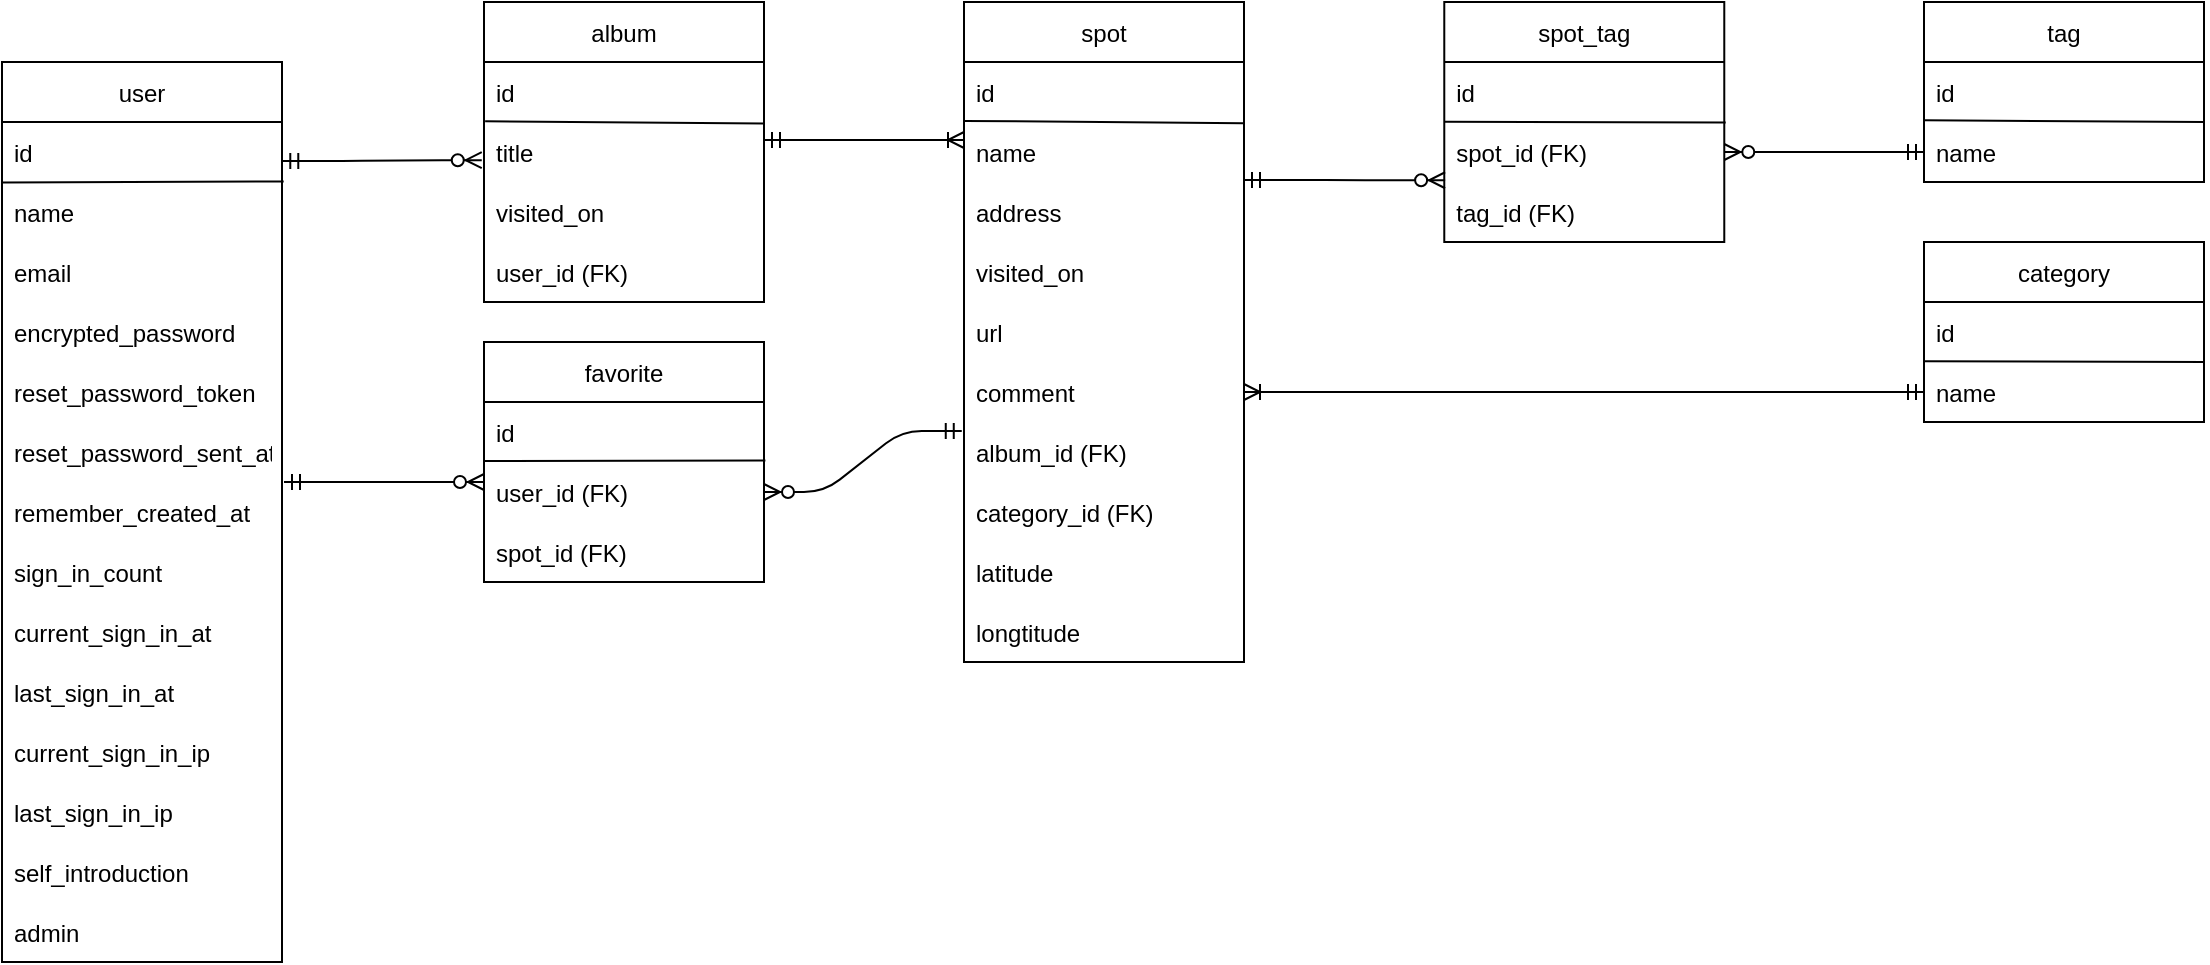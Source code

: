 <mxfile>
    <diagram id="Txf-A9JeajBP07kpJTbC" name="ERD">
        <mxGraphModel dx="969" dy="492" grid="1" gridSize="10" guides="1" tooltips="1" connect="1" arrows="1" fold="1" page="1" pageScale="1" pageWidth="1169" pageHeight="827" math="0" shadow="0">
            <root>
                <mxCell id="0"/>
                <mxCell id="1" parent="0"/>
                <mxCell id="2" value="user" style="swimlane;fontStyle=0;childLayout=stackLayout;horizontal=1;startSize=30;horizontalStack=0;resizeParent=1;resizeParentMax=0;resizeLast=0;collapsible=1;marginBottom=0;" parent="1" vertex="1">
                    <mxGeometry x="39" y="70" width="140" height="450" as="geometry">
                        <mxRectangle x="30" y="40" width="60" height="30" as="alternateBounds"/>
                    </mxGeometry>
                </mxCell>
                <mxCell id="6" value="id" style="text;strokeColor=none;fillColor=none;align=left;verticalAlign=middle;spacingLeft=4;spacingRight=4;overflow=hidden;points=[[0,0.5],[1,0.5]];portConstraint=eastwest;rotatable=0;" parent="2" vertex="1">
                    <mxGeometry y="30" width="140" height="30" as="geometry"/>
                </mxCell>
                <mxCell id="3" value="name" style="text;strokeColor=none;fillColor=none;align=left;verticalAlign=middle;spacingLeft=4;spacingRight=4;overflow=hidden;points=[[0,0.5],[1,0.5]];portConstraint=eastwest;rotatable=0;" parent="2" vertex="1">
                    <mxGeometry y="60" width="140" height="30" as="geometry"/>
                </mxCell>
                <mxCell id="4" value="email" style="text;strokeColor=none;fillColor=none;align=left;verticalAlign=middle;spacingLeft=4;spacingRight=4;overflow=hidden;points=[[0,0.5],[1,0.5]];portConstraint=eastwest;rotatable=0;" parent="2" vertex="1">
                    <mxGeometry y="90" width="140" height="30" as="geometry"/>
                </mxCell>
                <mxCell id="7" value="encrypted_password" style="text;strokeColor=none;fillColor=none;align=left;verticalAlign=middle;spacingLeft=4;spacingRight=4;overflow=hidden;points=[[0,0.5],[1,0.5]];portConstraint=eastwest;rotatable=0;" parent="2" vertex="1">
                    <mxGeometry y="120" width="140" height="30" as="geometry"/>
                </mxCell>
                <mxCell id="2BzxDY4PiXbfq691bgCF-155" value="reset_password_token" style="text;strokeColor=none;fillColor=none;align=left;verticalAlign=middle;spacingLeft=4;spacingRight=4;overflow=hidden;points=[[0,0.5],[1,0.5]];portConstraint=eastwest;rotatable=0;" parent="2" vertex="1">
                    <mxGeometry y="150" width="140" height="30" as="geometry"/>
                </mxCell>
                <mxCell id="2BzxDY4PiXbfq691bgCF-156" value="reset_password_sent_at" style="text;strokeColor=none;fillColor=none;align=left;verticalAlign=middle;spacingLeft=4;spacingRight=4;overflow=hidden;points=[[0,0.5],[1,0.5]];portConstraint=eastwest;rotatable=0;" parent="2" vertex="1">
                    <mxGeometry y="180" width="140" height="30" as="geometry"/>
                </mxCell>
                <mxCell id="2BzxDY4PiXbfq691bgCF-157" value="remember_created_at" style="text;strokeColor=none;fillColor=none;align=left;verticalAlign=middle;spacingLeft=4;spacingRight=4;overflow=hidden;points=[[0,0.5],[1,0.5]];portConstraint=eastwest;rotatable=0;" parent="2" vertex="1">
                    <mxGeometry y="210" width="140" height="30" as="geometry"/>
                </mxCell>
                <mxCell id="2BzxDY4PiXbfq691bgCF-158" value="sign_in_count" style="text;strokeColor=none;fillColor=none;align=left;verticalAlign=middle;spacingLeft=4;spacingRight=4;overflow=hidden;points=[[0,0.5],[1,0.5]];portConstraint=eastwest;rotatable=0;" parent="2" vertex="1">
                    <mxGeometry y="240" width="140" height="30" as="geometry"/>
                </mxCell>
                <mxCell id="2BzxDY4PiXbfq691bgCF-159" value="current_sign_in_at" style="text;strokeColor=none;fillColor=none;align=left;verticalAlign=middle;spacingLeft=4;spacingRight=4;overflow=hidden;points=[[0,0.5],[1,0.5]];portConstraint=eastwest;rotatable=0;" parent="2" vertex="1">
                    <mxGeometry y="270" width="140" height="30" as="geometry"/>
                </mxCell>
                <mxCell id="2BzxDY4PiXbfq691bgCF-160" value="last_sign_in_at" style="text;strokeColor=none;fillColor=none;align=left;verticalAlign=middle;spacingLeft=4;spacingRight=4;overflow=hidden;points=[[0,0.5],[1,0.5]];portConstraint=eastwest;rotatable=0;" parent="2" vertex="1">
                    <mxGeometry y="300" width="140" height="30" as="geometry"/>
                </mxCell>
                <mxCell id="2BzxDY4PiXbfq691bgCF-161" value="current_sign_in_ip" style="text;strokeColor=none;fillColor=none;align=left;verticalAlign=middle;spacingLeft=4;spacingRight=4;overflow=hidden;points=[[0,0.5],[1,0.5]];portConstraint=eastwest;rotatable=0;" parent="2" vertex="1">
                    <mxGeometry y="330" width="140" height="30" as="geometry"/>
                </mxCell>
                <mxCell id="2BzxDY4PiXbfq691bgCF-162" value="last_sign_in_ip" style="text;strokeColor=none;fillColor=none;align=left;verticalAlign=middle;spacingLeft=4;spacingRight=4;overflow=hidden;points=[[0,0.5],[1,0.5]];portConstraint=eastwest;rotatable=0;" parent="2" vertex="1">
                    <mxGeometry y="360" width="140" height="30" as="geometry"/>
                </mxCell>
                <mxCell id="63" value="self_introduction" style="text;strokeColor=none;fillColor=none;align=left;verticalAlign=middle;spacingLeft=4;spacingRight=4;overflow=hidden;points=[[0,0.5],[1,0.5]];portConstraint=eastwest;rotatable=0;" parent="2" vertex="1">
                    <mxGeometry y="390" width="140" height="30" as="geometry"/>
                </mxCell>
                <mxCell id="5" value="admin" style="text;strokeColor=none;fillColor=none;align=left;verticalAlign=middle;spacingLeft=4;spacingRight=4;overflow=hidden;points=[[0,0.5],[1,0.5]];portConstraint=eastwest;rotatable=0;" parent="2" vertex="1">
                    <mxGeometry y="420" width="140" height="30" as="geometry"/>
                </mxCell>
                <mxCell id="11" value="" style="endArrow=none;html=1;exitX=0.003;exitY=0.909;exitDx=0;exitDy=0;exitPerimeter=0;entryX=1.006;entryY=-0.109;entryDx=0;entryDy=0;entryPerimeter=0;" parent="2" edge="1">
                    <mxGeometry width="50" height="50" relative="1" as="geometry">
                        <mxPoint x="0.42" y="60.27" as="sourcePoint"/>
                        <mxPoint x="140.84" y="59.73" as="targetPoint"/>
                    </mxGeometry>
                </mxCell>
                <mxCell id="14" value="spot" style="swimlane;fontStyle=0;childLayout=stackLayout;horizontal=1;startSize=30;horizontalStack=0;resizeParent=1;resizeParentMax=0;resizeLast=0;collapsible=1;marginBottom=0;" parent="1" vertex="1">
                    <mxGeometry x="520" y="40" width="140" height="330" as="geometry"/>
                </mxCell>
                <mxCell id="15" value="id" style="text;strokeColor=none;fillColor=none;align=left;verticalAlign=middle;spacingLeft=4;spacingRight=4;overflow=hidden;points=[[0,0.5],[1,0.5]];portConstraint=eastwest;rotatable=0;" parent="14" vertex="1">
                    <mxGeometry y="30" width="140" height="30" as="geometry"/>
                </mxCell>
                <mxCell id="16" value="name" style="text;strokeColor=none;fillColor=none;align=left;verticalAlign=middle;spacingLeft=4;spacingRight=4;overflow=hidden;points=[[0,0.5],[1,0.5]];portConstraint=eastwest;rotatable=0;" parent="14" vertex="1">
                    <mxGeometry y="60" width="140" height="30" as="geometry"/>
                </mxCell>
                <mxCell id="17" value="address" style="text;strokeColor=none;fillColor=none;align=left;verticalAlign=middle;spacingLeft=4;spacingRight=4;overflow=hidden;points=[[0,0.5],[1,0.5]];portConstraint=eastwest;rotatable=0;" parent="14" vertex="1">
                    <mxGeometry y="90" width="140" height="30" as="geometry"/>
                </mxCell>
                <mxCell id="19" value="visited_on" style="text;strokeColor=none;fillColor=none;align=left;verticalAlign=middle;spacingLeft=4;spacingRight=4;overflow=hidden;points=[[0,0.5],[1,0.5]];portConstraint=eastwest;rotatable=0;" parent="14" vertex="1">
                    <mxGeometry y="120" width="140" height="30" as="geometry"/>
                </mxCell>
                <mxCell id="20" value="url" style="text;strokeColor=none;fillColor=none;align=left;verticalAlign=middle;spacingLeft=4;spacingRight=4;overflow=hidden;points=[[0,0.5],[1,0.5]];portConstraint=eastwest;rotatable=0;" parent="14" vertex="1">
                    <mxGeometry y="150" width="140" height="30" as="geometry"/>
                </mxCell>
                <mxCell id="21" value="comment" style="text;strokeColor=none;fillColor=none;align=left;verticalAlign=middle;spacingLeft=4;spacingRight=4;overflow=hidden;points=[[0,0.5],[1,0.5]];portConstraint=eastwest;rotatable=0;" parent="14" vertex="1">
                    <mxGeometry y="180" width="140" height="30" as="geometry"/>
                </mxCell>
                <mxCell id="71" value="album_id (FK)" style="text;strokeColor=none;fillColor=none;align=left;verticalAlign=middle;spacingLeft=4;spacingRight=4;overflow=hidden;points=[[0,0.5],[1,0.5]];portConstraint=eastwest;rotatable=0;" parent="14" vertex="1">
                    <mxGeometry y="210" width="140" height="30" as="geometry"/>
                </mxCell>
                <mxCell id="148" value="category_id (FK)" style="text;strokeColor=none;fillColor=none;align=left;verticalAlign=middle;spacingLeft=4;spacingRight=4;overflow=hidden;points=[[0,0.5],[1,0.5]];portConstraint=eastwest;rotatable=0;" vertex="1" parent="14">
                    <mxGeometry y="240" width="140" height="30" as="geometry"/>
                </mxCell>
                <mxCell id="UnrW0eIOQo7BJlwSnkmM-145" value="latitude" style="text;strokeColor=none;fillColor=none;align=left;verticalAlign=middle;spacingLeft=4;spacingRight=4;overflow=hidden;points=[[0,0.5],[1,0.5]];portConstraint=eastwest;rotatable=0;" parent="14" vertex="1">
                    <mxGeometry y="270" width="140" height="30" as="geometry"/>
                </mxCell>
                <mxCell id="UnrW0eIOQo7BJlwSnkmM-146" value="longtitude" style="text;strokeColor=none;fillColor=none;align=left;verticalAlign=middle;spacingLeft=4;spacingRight=4;overflow=hidden;points=[[0,0.5],[1,0.5]];portConstraint=eastwest;rotatable=0;" parent="14" vertex="1">
                    <mxGeometry y="300" width="140" height="30" as="geometry"/>
                </mxCell>
                <mxCell id="18" value="" style="endArrow=none;html=1;exitX=0.003;exitY=-0.018;exitDx=0;exitDy=0;exitPerimeter=0;entryX=0.998;entryY=1.021;entryDx=0;entryDy=0;entryPerimeter=0;" parent="14" source="16" target="15" edge="1">
                    <mxGeometry width="50" height="50" relative="1" as="geometry">
                        <mxPoint x="-90" y="70" as="sourcePoint"/>
                        <mxPoint x="-40" y="20" as="targetPoint"/>
                    </mxGeometry>
                </mxCell>
                <mxCell id="23" value="tag" style="swimlane;fontStyle=0;childLayout=stackLayout;horizontal=1;startSize=30;horizontalStack=0;resizeParent=1;resizeParentMax=0;resizeLast=0;collapsible=1;marginBottom=0;" parent="1" vertex="1">
                    <mxGeometry x="1000" y="40" width="140" height="90" as="geometry"/>
                </mxCell>
                <mxCell id="24" value="id" style="text;strokeColor=none;fillColor=none;align=left;verticalAlign=middle;spacingLeft=4;spacingRight=4;overflow=hidden;points=[[0,0.5],[1,0.5]];portConstraint=eastwest;rotatable=0;" parent="23" vertex="1">
                    <mxGeometry y="30" width="140" height="30" as="geometry"/>
                </mxCell>
                <mxCell id="25" value="name" style="text;strokeColor=none;fillColor=none;align=left;verticalAlign=middle;spacingLeft=4;spacingRight=4;overflow=hidden;points=[[0,0.5],[1,0.5]];portConstraint=eastwest;rotatable=0;" parent="23" vertex="1">
                    <mxGeometry y="60" width="140" height="30" as="geometry"/>
                </mxCell>
                <mxCell id="28" value="" style="endArrow=none;html=1;exitX=0;exitY=-0.03;exitDx=0;exitDy=0;exitPerimeter=0;" parent="1" edge="1">
                    <mxGeometry width="50" height="50" relative="1" as="geometry">
                        <mxPoint x="1000" y="99.1" as="sourcePoint"/>
                        <mxPoint x="1140" y="100" as="targetPoint"/>
                    </mxGeometry>
                </mxCell>
                <mxCell id="29" value="spot_tag" style="swimlane;fontStyle=0;childLayout=stackLayout;horizontal=1;startSize=30;horizontalStack=0;resizeParent=1;resizeParentMax=0;resizeLast=0;collapsible=1;marginBottom=0;" parent="1" vertex="1">
                    <mxGeometry x="760.14" y="40" width="140" height="120" as="geometry"/>
                </mxCell>
                <mxCell id="30" value="id" style="text;strokeColor=none;fillColor=none;align=left;verticalAlign=middle;spacingLeft=4;spacingRight=4;overflow=hidden;points=[[0,0.5],[1,0.5]];portConstraint=eastwest;rotatable=0;" parent="29" vertex="1">
                    <mxGeometry y="30" width="140" height="30" as="geometry"/>
                </mxCell>
                <mxCell id="31" value="spot_id (FK)" style="text;strokeColor=none;fillColor=none;align=left;verticalAlign=middle;spacingLeft=4;spacingRight=4;overflow=hidden;points=[[0,0.5],[1,0.5]];portConstraint=eastwest;rotatable=0;" parent="29" vertex="1">
                    <mxGeometry y="60" width="140" height="30" as="geometry"/>
                </mxCell>
                <mxCell id="32" value="tag_id (FK)" style="text;strokeColor=none;fillColor=none;align=left;verticalAlign=middle;spacingLeft=4;spacingRight=4;overflow=hidden;points=[[0,0.5],[1,0.5]];portConstraint=eastwest;rotatable=0;" parent="29" vertex="1">
                    <mxGeometry y="90" width="140" height="30" as="geometry"/>
                </mxCell>
                <mxCell id="33" value="" style="endArrow=none;html=1;exitX=-0.001;exitY=-0.005;exitDx=0;exitDy=0;exitPerimeter=0;entryX=1.005;entryY=1.008;entryDx=0;entryDy=0;entryPerimeter=0;" parent="29" edge="1">
                    <mxGeometry width="50" height="50" relative="1" as="geometry">
                        <mxPoint x="-0.14" y="59.85" as="sourcePoint"/>
                        <mxPoint x="140.7" y="60.24" as="targetPoint"/>
                    </mxGeometry>
                </mxCell>
                <mxCell id="34" value="favorite" style="swimlane;fontStyle=0;childLayout=stackLayout;horizontal=1;startSize=30;horizontalStack=0;resizeParent=1;resizeParentMax=0;resizeLast=0;collapsible=1;marginBottom=0;" parent="1" vertex="1">
                    <mxGeometry x="280" y="210" width="140" height="120" as="geometry"/>
                </mxCell>
                <mxCell id="35" value="id" style="text;strokeColor=none;fillColor=none;align=left;verticalAlign=middle;spacingLeft=4;spacingRight=4;overflow=hidden;points=[[0,0.5],[1,0.5]];portConstraint=eastwest;rotatable=0;" parent="34" vertex="1">
                    <mxGeometry y="30" width="140" height="30" as="geometry"/>
                </mxCell>
                <mxCell id="36" value="user_id (FK)" style="text;strokeColor=none;fillColor=none;align=left;verticalAlign=middle;spacingLeft=4;spacingRight=4;overflow=hidden;points=[[0,0.5],[1,0.5]];portConstraint=eastwest;rotatable=0;" parent="34" vertex="1">
                    <mxGeometry y="60" width="140" height="30" as="geometry"/>
                </mxCell>
                <mxCell id="37" value="spot_id (FK)" style="text;strokeColor=none;fillColor=none;align=left;verticalAlign=middle;spacingLeft=4;spacingRight=4;overflow=hidden;points=[[0,0.5],[1,0.5]];portConstraint=eastwest;rotatable=0;" parent="34" vertex="1">
                    <mxGeometry y="90" width="140" height="30" as="geometry"/>
                </mxCell>
                <mxCell id="38" value="" style="endArrow=none;html=1;exitX=0.002;exitY=-0.018;exitDx=0;exitDy=0;exitPerimeter=0;entryX=1.005;entryY=0.976;entryDx=0;entryDy=0;entryPerimeter=0;" parent="34" source="36" target="35" edge="1">
                    <mxGeometry width="50" height="50" relative="1" as="geometry">
                        <mxPoint x="151" y="80" as="sourcePoint"/>
                        <mxPoint x="201" y="30" as="targetPoint"/>
                    </mxGeometry>
                </mxCell>
                <mxCell id="40" value="category" style="swimlane;fontStyle=0;childLayout=stackLayout;horizontal=1;startSize=30;horizontalStack=0;resizeParent=1;resizeParentMax=0;resizeLast=0;collapsible=1;marginBottom=0;" parent="1" vertex="1">
                    <mxGeometry x="1000" y="160" width="140" height="90" as="geometry"/>
                </mxCell>
                <mxCell id="41" value="id" style="text;strokeColor=none;fillColor=none;align=left;verticalAlign=middle;spacingLeft=4;spacingRight=4;overflow=hidden;points=[[0,0.5],[1,0.5]];portConstraint=eastwest;rotatable=0;" parent="40" vertex="1">
                    <mxGeometry y="30" width="140" height="30" as="geometry"/>
                </mxCell>
                <mxCell id="42" value="name" style="text;strokeColor=none;fillColor=none;align=left;verticalAlign=middle;spacingLeft=4;spacingRight=4;overflow=hidden;points=[[0,0.5],[1,0.5]];portConstraint=eastwest;rotatable=0;" parent="40" vertex="1">
                    <mxGeometry y="60" width="140" height="30" as="geometry"/>
                </mxCell>
                <mxCell id="44" value="" style="endArrow=none;html=1;exitX=0.002;exitY=-0.011;exitDx=0;exitDy=0;exitPerimeter=0;entryX=1.003;entryY=0.999;entryDx=0;entryDy=0;entryPerimeter=0;" parent="40" source="42" target="41" edge="1">
                    <mxGeometry width="50" height="50" relative="1" as="geometry">
                        <mxPoint x="50" y="40" as="sourcePoint"/>
                        <mxPoint x="100" y="-10" as="targetPoint"/>
                    </mxGeometry>
                </mxCell>
                <mxCell id="50" value="album" style="swimlane;fontStyle=0;childLayout=stackLayout;horizontal=1;startSize=30;horizontalStack=0;resizeParent=1;resizeParentMax=0;resizeLast=0;collapsible=1;marginBottom=0;" parent="1" vertex="1">
                    <mxGeometry x="280" y="40" width="140" height="150" as="geometry"/>
                </mxCell>
                <mxCell id="51" value="id" style="text;strokeColor=none;fillColor=none;align=left;verticalAlign=middle;spacingLeft=4;spacingRight=4;overflow=hidden;points=[[0,0.5],[1,0.5]];portConstraint=eastwest;rotatable=0;" parent="50" vertex="1">
                    <mxGeometry y="30" width="140" height="30" as="geometry"/>
                </mxCell>
                <mxCell id="52" value="title" style="text;strokeColor=none;fillColor=none;align=left;verticalAlign=middle;spacingLeft=4;spacingRight=4;overflow=hidden;points=[[0,0.5],[1,0.5]];portConstraint=eastwest;rotatable=0;" parent="50" vertex="1">
                    <mxGeometry y="60" width="140" height="30" as="geometry"/>
                </mxCell>
                <mxCell id="EkiazaXUzyTRPYZjxezg-154" value="visited_on" style="text;strokeColor=none;fillColor=none;align=left;verticalAlign=middle;spacingLeft=4;spacingRight=4;overflow=hidden;points=[[0,0.5],[1,0.5]];portConstraint=eastwest;rotatable=0;" parent="50" vertex="1">
                    <mxGeometry y="90" width="140" height="30" as="geometry"/>
                </mxCell>
                <mxCell id="53" value="user_id (FK)" style="text;strokeColor=none;fillColor=none;align=left;verticalAlign=middle;spacingLeft=4;spacingRight=4;overflow=hidden;points=[[0,0.5],[1,0.5]];portConstraint=eastwest;rotatable=0;" parent="50" vertex="1">
                    <mxGeometry y="120" width="140" height="30" as="geometry"/>
                </mxCell>
                <mxCell id="54" value="" style="endArrow=none;html=1;exitX=0.004;exitY=0.989;exitDx=0;exitDy=0;exitPerimeter=0;entryX=1.002;entryY=1.027;entryDx=0;entryDy=0;entryPerimeter=0;" parent="50" source="51" target="51" edge="1">
                    <mxGeometry width="50" height="50" relative="1" as="geometry">
                        <mxPoint x="-50" y="90" as="sourcePoint"/>
                        <mxPoint y="40" as="targetPoint"/>
                    </mxGeometry>
                </mxCell>
                <mxCell id="PDjTKoxzo5wtHANZ9cKq-154" value="" style="edgeStyle=entityRelationEdgeStyle;fontSize=12;html=1;endArrow=ERzeroToMany;startArrow=ERmandOne;fontColor=#CC0066;exitX=1.001;exitY=0.651;exitDx=0;exitDy=0;entryX=-0.008;entryY=0.637;entryDx=0;entryDy=0;entryPerimeter=0;exitPerimeter=0;" parent="1" source="6" target="52" edge="1">
                    <mxGeometry width="100" height="100" relative="1" as="geometry">
                        <mxPoint x="370" y="300" as="sourcePoint"/>
                        <mxPoint x="470" y="200" as="targetPoint"/>
                    </mxGeometry>
                </mxCell>
                <mxCell id="PDjTKoxzo5wtHANZ9cKq-155" value="" style="edgeStyle=entityRelationEdgeStyle;fontSize=12;html=1;endArrow=ERzeroToMany;startArrow=ERmandOne;fontColor=#CC0066;" parent="1" edge="1">
                    <mxGeometry width="100" height="100" relative="1" as="geometry">
                        <mxPoint x="180" y="280" as="sourcePoint"/>
                        <mxPoint x="280" y="280" as="targetPoint"/>
                    </mxGeometry>
                </mxCell>
                <mxCell id="PDjTKoxzo5wtHANZ9cKq-159" value="" style="edgeStyle=entityRelationEdgeStyle;fontSize=12;html=1;endArrow=ERoneToMany;startArrow=ERmandOne;fontColor=#CC0066;exitX=1;exitY=0.5;exitDx=0;exitDy=0;entryX=0;entryY=0.5;entryDx=0;entryDy=0;" parent="1" edge="1">
                    <mxGeometry width="100" height="100" relative="1" as="geometry">
                        <mxPoint x="420" y="109" as="sourcePoint"/>
                        <mxPoint x="520" y="109" as="targetPoint"/>
                    </mxGeometry>
                </mxCell>
                <mxCell id="PDjTKoxzo5wtHANZ9cKq-160" value="" style="edgeStyle=entityRelationEdgeStyle;fontSize=12;html=1;endArrow=ERzeroToMany;startArrow=ERmandOne;fontColor=#CC0066;entryX=0.003;entryY=0.971;entryDx=0;entryDy=0;entryPerimeter=0;" parent="1" target="31" edge="1">
                    <mxGeometry width="100" height="100" relative="1" as="geometry">
                        <mxPoint x="660" y="129" as="sourcePoint"/>
                        <mxPoint x="290" y="290" as="targetPoint"/>
                    </mxGeometry>
                </mxCell>
                <mxCell id="PDjTKoxzo5wtHANZ9cKq-161" value="" style="edgeStyle=entityRelationEdgeStyle;fontSize=12;html=1;endArrow=ERzeroToMany;startArrow=ERmandOne;fontColor=#CC0066;exitX=-0.008;exitY=0.149;exitDx=0;exitDy=0;exitPerimeter=0;entryX=1;entryY=0.5;entryDx=0;entryDy=0;" parent="1" source="71" target="36" edge="1">
                    <mxGeometry width="100" height="100" relative="1" as="geometry">
                        <mxPoint x="620" y="230" as="sourcePoint"/>
                        <mxPoint x="720" y="130" as="targetPoint"/>
                    </mxGeometry>
                </mxCell>
                <mxCell id="PDjTKoxzo5wtHANZ9cKq-164" value="" style="edgeStyle=entityRelationEdgeStyle;fontSize=12;html=1;endArrow=ERzeroToMany;startArrow=ERmandOne;fontColor=#CC0066;entryX=1;entryY=0.5;entryDx=0;entryDy=0;exitX=0;exitY=0.5;exitDx=0;exitDy=0;" parent="1" source="25" target="31" edge="1">
                    <mxGeometry width="100" height="100" relative="1" as="geometry">
                        <mxPoint x="880" y="310" as="sourcePoint"/>
                        <mxPoint x="980" y="210" as="targetPoint"/>
                    </mxGeometry>
                </mxCell>
                <mxCell id="149" value="" style="edgeStyle=entityRelationEdgeStyle;fontSize=12;html=1;endArrow=ERoneToMany;startArrow=ERmandOne;entryX=1;entryY=0.5;entryDx=0;entryDy=0;exitX=0;exitY=0.5;exitDx=0;exitDy=0;" edge="1" parent="1" source="42" target="21">
                    <mxGeometry width="100" height="100" relative="1" as="geometry">
                        <mxPoint x="800" y="310" as="sourcePoint"/>
                        <mxPoint x="900" y="210" as="targetPoint"/>
                    </mxGeometry>
                </mxCell>
            </root>
        </mxGraphModel>
    </diagram>
    <diagram id="C-kjyMHnxPxAWJCLg4bU" name="TD">
        <mxGraphModel dx="2293" dy="656" grid="1" gridSize="10" guides="1" tooltips="1" connect="1" arrows="1" fold="1" page="1" pageScale="1" pageWidth="1169" pageHeight="827" math="0" shadow="0">
            <root>
                <mxCell id="eUzoin1eoDNi1yuy_vCQ-0"/>
                <mxCell id="eUzoin1eoDNi1yuy_vCQ-1" parent="eUzoin1eoDNi1yuy_vCQ-0"/>
                <mxCell id="xGBHynsFkxSjEII5ahBB-0" value="&lt;font color=&quot;#cc0066&quot;&gt;グローバルナビゲーション（ログアウト中）&lt;/font&gt;" style="rounded=0;whiteSpace=wrap;html=1;fontColor=#FFFFFF;" parent="eUzoin1eoDNi1yuy_vCQ-1" vertex="1">
                    <mxGeometry x="829" y="40" width="250" height="60" as="geometry"/>
                </mxCell>
                <mxCell id="xGBHynsFkxSjEII5ahBB-1" value="&lt;font color=&quot;#cc0066&quot;&gt;グローバルナビゲーション（ログイン中）&lt;/font&gt;" style="rounded=0;whiteSpace=wrap;html=1;fontColor=#FFFFFF;" parent="eUzoin1eoDNi1yuy_vCQ-1" vertex="1">
                    <mxGeometry x="-100" y="40" width="739" height="60" as="geometry"/>
                </mxCell>
                <mxCell id="xGBHynsFkxSjEII5ahBB-2" value="&lt;font color=&quot;#cc0066&quot;&gt;ログイン画面&lt;/font&gt;" style="rounded=0;whiteSpace=wrap;html=1;fontColor=#FFFFFF;" parent="eUzoin1eoDNi1yuy_vCQ-1" vertex="1">
                    <mxGeometry x="520" y="200" width="200" height="60" as="geometry"/>
                </mxCell>
                <mxCell id="xGBHynsFkxSjEII5ahBB-3" value="アカウント登録をクリック" style="rounded=0;whiteSpace=wrap;html=1;fontColor=#000000;" parent="eUzoin1eoDNi1yuy_vCQ-1" vertex="1">
                    <mxGeometry x="829" y="100" width="250" height="60" as="geometry"/>
                </mxCell>
                <mxCell id="xGBHynsFkxSjEII5ahBB-4" value="&lt;font color=&quot;#cc0066&quot;&gt;アカウント登録画面&lt;/font&gt;" style="rounded=0;whiteSpace=wrap;html=1;fontColor=#FFFFFF;" parent="eUzoin1eoDNi1yuy_vCQ-1" vertex="1">
                    <mxGeometry x="829" y="200" width="250" height="60" as="geometry"/>
                </mxCell>
                <mxCell id="xGBHynsFkxSjEII5ahBB-5" value="ログインをクリック" style="rounded=0;whiteSpace=wrap;html=1;fontColor=#000000;" parent="eUzoin1eoDNi1yuy_vCQ-1" vertex="1">
                    <mxGeometry x="829" y="260" width="250" height="60" as="geometry"/>
                </mxCell>
                <mxCell id="xGBHynsFkxSjEII5ahBB-6" value="" style="endArrow=classic;html=1;fontColor=#FFFFFF;exitX=1;exitY=0.5;exitDx=0;exitDy=0;entryX=1;entryY=0.5;entryDx=0;entryDy=0;" parent="eUzoin1eoDNi1yuy_vCQ-1" source="ZpOlD85WVQUCl9WIjFt2-1" target="xGBHynsFkxSjEII5ahBB-4" edge="1">
                    <mxGeometry width="50" height="50" relative="1" as="geometry">
                        <mxPoint x="560" y="370" as="sourcePoint"/>
                        <mxPoint x="610" y="320" as="targetPoint"/>
                        <Array as="points">
                            <mxPoint x="1120" y="290"/>
                        </Array>
                    </mxGeometry>
                </mxCell>
                <mxCell id="xGBHynsFkxSjEII5ahBB-7" value="失敗" style="text;html=1;strokeColor=none;fillColor=none;align=center;verticalAlign=middle;whiteSpace=wrap;rounded=0;fontColor=#000000;" parent="eUzoin1eoDNi1yuy_vCQ-1" vertex="1">
                    <mxGeometry x="1090" y="320" width="60" height="30" as="geometry"/>
                </mxCell>
                <mxCell id="xGBHynsFkxSjEII5ahBB-8" value="ログアウトをクリック" style="rounded=0;whiteSpace=wrap;html=1;fontColor=#000000;" parent="eUzoin1eoDNi1yuy_vCQ-1" vertex="1">
                    <mxGeometry x="452" y="100" width="187" height="60" as="geometry"/>
                </mxCell>
                <mxCell id="xGBHynsFkxSjEII5ahBB-17" value="" style="edgeStyle=none;html=1;fontColor=#CC0066;" parent="eUzoin1eoDNi1yuy_vCQ-1" source="xGBHynsFkxSjEII5ahBB-9" target="xGBHynsFkxSjEII5ahBB-15" edge="1">
                    <mxGeometry relative="1" as="geometry"/>
                </mxCell>
                <mxCell id="xGBHynsFkxSjEII5ahBB-9" value="マイページをクリック" style="rounded=0;whiteSpace=wrap;html=1;fontColor=#000000;" parent="eUzoin1eoDNi1yuy_vCQ-1" vertex="1">
                    <mxGeometry x="262" y="100" width="190" height="60" as="geometry"/>
                </mxCell>
                <mxCell id="xGBHynsFkxSjEII5ahBB-10" value="ユーザ一覧をクリック" style="rounded=0;whiteSpace=wrap;html=1;fontColor=#000000;" parent="eUzoin1eoDNi1yuy_vCQ-1" vertex="1">
                    <mxGeometry x="82" y="100" width="180" height="60" as="geometry"/>
                </mxCell>
                <mxCell id="xGBHynsFkxSjEII5ahBB-11" value="" style="endArrow=classic;html=1;fontColor=#FFFFFF;exitX=0.75;exitY=1;exitDx=0;exitDy=0;" parent="eUzoin1eoDNi1yuy_vCQ-1" edge="1">
                    <mxGeometry width="50" height="50" relative="1" as="geometry">
                        <mxPoint x="552.25" y="160" as="sourcePoint"/>
                        <mxPoint x="552" y="200" as="targetPoint"/>
                    </mxGeometry>
                </mxCell>
                <mxCell id="xGBHynsFkxSjEII5ahBB-12" value="TOPページ" style="text;html=1;strokeColor=none;fillColor=none;align=center;verticalAlign=middle;whiteSpace=wrap;rounded=0;fontColor=#000000;" parent="eUzoin1eoDNi1yuy_vCQ-1" vertex="1">
                    <mxGeometry x="650" y="177" width="80" height="30" as="geometry"/>
                </mxCell>
                <mxCell id="xGBHynsFkxSjEII5ahBB-13" value="ログインをクリック" style="rounded=0;whiteSpace=wrap;html=1;fontColor=#000000;" parent="eUzoin1eoDNi1yuy_vCQ-1" vertex="1">
                    <mxGeometry x="520" y="260" width="200" height="60" as="geometry"/>
                </mxCell>
                <mxCell id="xGBHynsFkxSjEII5ahBB-14" value="" style="endArrow=classic;html=1;fontColor=#FFFFFF;exitX=0.5;exitY=1;exitDx=0;exitDy=0;entryX=0.5;entryY=0;entryDx=0;entryDy=0;" parent="eUzoin1eoDNi1yuy_vCQ-1" source="xGBHynsFkxSjEII5ahBB-3" target="xGBHynsFkxSjEII5ahBB-4" edge="1">
                    <mxGeometry width="50" height="50" relative="1" as="geometry">
                        <mxPoint x="560" y="360" as="sourcePoint"/>
                        <mxPoint x="610" y="310" as="targetPoint"/>
                    </mxGeometry>
                </mxCell>
                <mxCell id="xGBHynsFkxSjEII5ahBB-15" value="&lt;font color=&quot;#cc0066&quot;&gt;マイページ詳細画面&lt;/font&gt;" style="rounded=0;whiteSpace=wrap;html=1;fontColor=#FFFFFF;" parent="eUzoin1eoDNi1yuy_vCQ-1" vertex="1">
                    <mxGeometry x="362" y="390" width="190" height="60" as="geometry"/>
                </mxCell>
                <mxCell id="xGBHynsFkxSjEII5ahBB-16" value="&lt;font color=&quot;#cc0066&quot;&gt;ユーザ一覧画面&lt;/font&gt;" style="rounded=0;whiteSpace=wrap;html=1;fontColor=#FFFFFF;" parent="eUzoin1eoDNi1yuy_vCQ-1" vertex="1">
                    <mxGeometry x="50" y="200" width="190" height="60" as="geometry"/>
                </mxCell>
                <mxCell id="xGBHynsFkxSjEII5ahBB-25" value="" style="edgeStyle=none;html=1;fontColor=#CC0066;exitX=0.5;exitY=1;exitDx=0;exitDy=0;entryX=0.5;entryY=0;entryDx=0;entryDy=0;" parent="eUzoin1eoDNi1yuy_vCQ-1" source="yjztk7dz4a6YmKWKkWJ7-5" target="xGBHynsFkxSjEII5ahBB-21" edge="1">
                    <mxGeometry relative="1" as="geometry">
                        <mxPoint x="457" y="710" as="targetPoint"/>
                    </mxGeometry>
                </mxCell>
                <mxCell id="xGBHynsFkxSjEII5ahBB-19" value="任意のアルバムをクリック" style="rounded=0;whiteSpace=wrap;html=1;fontColor=#000000;" parent="eUzoin1eoDNi1yuy_vCQ-1" vertex="1">
                    <mxGeometry x="362" y="510" width="190" height="60" as="geometry"/>
                </mxCell>
                <mxCell id="qk9dOoqKUoiocP7bpKG3-1" value="" style="edgeStyle=none;html=1;fontColor=#CC0066;" parent="eUzoin1eoDNi1yuy_vCQ-1" edge="1">
                    <mxGeometry relative="1" as="geometry">
                        <mxPoint x="141" y="320.0" as="sourcePoint"/>
                        <mxPoint x="141" y="390" as="targetPoint"/>
                    </mxGeometry>
                </mxCell>
                <mxCell id="xGBHynsFkxSjEII5ahBB-20" value="任意のユーザをクリック" style="rounded=0;whiteSpace=wrap;html=1;fontColor=#000000;" parent="eUzoin1eoDNi1yuy_vCQ-1" vertex="1">
                    <mxGeometry x="50" y="260" width="190" height="60" as="geometry"/>
                </mxCell>
                <mxCell id="xGBHynsFkxSjEII5ahBB-21" value="&lt;font color=&quot;#cc0066&quot;&gt;アルバム詳細画面&lt;/font&gt;" style="rounded=0;whiteSpace=wrap;html=1;fontColor=#FFFFFF;" parent="eUzoin1eoDNi1yuy_vCQ-1" vertex="1">
                    <mxGeometry x="362" y="700" width="190" height="60" as="geometry"/>
                </mxCell>
                <mxCell id="xGBHynsFkxSjEII5ahBB-24" value="アルバム編集をクリック" style="rounded=0;whiteSpace=wrap;html=1;fontColor=#000000;" parent="eUzoin1eoDNi1yuy_vCQ-1" vertex="1">
                    <mxGeometry x="362" y="760" width="190" height="60" as="geometry"/>
                </mxCell>
                <mxCell id="yjztk7dz4a6YmKWKkWJ7-2" value="" style="endArrow=classic;html=1;fontColor=#CC0066;exitX=0.5;exitY=1;exitDx=0;exitDy=0;entryX=1;entryY=0.5;entryDx=0;entryDy=0;" parent="eUzoin1eoDNi1yuy_vCQ-1" source="ZpOlD85WVQUCl9WIjFt2-1" target="xGBHynsFkxSjEII5ahBB-15" edge="1">
                    <mxGeometry width="50" height="50" relative="1" as="geometry">
                        <mxPoint x="1044" y="320" as="sourcePoint"/>
                        <mxPoint x="660" y="310" as="targetPoint"/>
                        <Array as="points">
                            <mxPoint x="954" y="420"/>
                        </Array>
                    </mxGeometry>
                </mxCell>
                <mxCell id="yjztk7dz4a6YmKWKkWJ7-3" value="" style="endArrow=classic;html=1;fontColor=#CC0066;exitX=0;exitY=0.5;exitDx=0;exitDy=0;entryX=1;entryY=0.5;entryDx=0;entryDy=0;" parent="eUzoin1eoDNi1yuy_vCQ-1" source="xGBHynsFkxSjEII5ahBB-13" target="xGBHynsFkxSjEII5ahBB-16" edge="1">
                    <mxGeometry width="50" height="50" relative="1" as="geometry">
                        <mxPoint x="520" y="360" as="sourcePoint"/>
                        <mxPoint x="570" y="310" as="targetPoint"/>
                        <Array as="points">
                            <mxPoint x="280" y="290"/>
                            <mxPoint x="280" y="230"/>
                        </Array>
                    </mxGeometry>
                </mxCell>
                <mxCell id="yjztk7dz4a6YmKWKkWJ7-4" value="アルバム削除をクリック" style="rounded=0;whiteSpace=wrap;html=1;fontColor=#000000;" parent="eUzoin1eoDNi1yuy_vCQ-1" vertex="1">
                    <mxGeometry x="362" y="820" width="190" height="60" as="geometry"/>
                </mxCell>
                <mxCell id="yjztk7dz4a6YmKWKkWJ7-5" value="（アルバム）登録をクリック" style="rounded=0;whiteSpace=wrap;html=1;fontColor=#000000;" parent="eUzoin1eoDNi1yuy_vCQ-1" vertex="1">
                    <mxGeometry x="362" y="570" width="190" height="60" as="geometry"/>
                </mxCell>
                <mxCell id="yjztk7dz4a6YmKWKkWJ7-6" value="" style="endArrow=classic;html=1;fontColor=#CC0066;exitX=1;exitY=0.5;exitDx=0;exitDy=0;" parent="eUzoin1eoDNi1yuy_vCQ-1" source="xGBHynsFkxSjEII5ahBB-19" edge="1">
                    <mxGeometry width="50" height="50" relative="1" as="geometry">
                        <mxPoint x="490" y="660" as="sourcePoint"/>
                        <mxPoint x="457" y="660" as="targetPoint"/>
                        <Array as="points">
                            <mxPoint x="600" y="540"/>
                            <mxPoint x="600" y="660"/>
                        </Array>
                    </mxGeometry>
                </mxCell>
                <mxCell id="yjztk7dz4a6YmKWKkWJ7-7" value="&lt;font color=&quot;#cc0066&quot;&gt;アルバム編集画面&lt;/font&gt;" style="rounded=0;whiteSpace=wrap;html=1;fontColor=#FFFFFF;" parent="eUzoin1eoDNi1yuy_vCQ-1" vertex="1">
                    <mxGeometry x="660" y="760" width="190" height="60" as="geometry"/>
                </mxCell>
                <mxCell id="yjztk7dz4a6YmKWKkWJ7-8" value="更新をクリック" style="rounded=0;whiteSpace=wrap;html=1;fontColor=#000000;" parent="eUzoin1eoDNi1yuy_vCQ-1" vertex="1">
                    <mxGeometry x="660" y="820" width="190" height="60" as="geometry"/>
                </mxCell>
                <mxCell id="yjztk7dz4a6YmKWKkWJ7-10" value="" style="edgeStyle=none;html=1;fontColor=#CC0066;entryX=1;entryY=0.5;entryDx=0;entryDy=0;exitX=0;exitY=0.5;exitDx=0;exitDy=0;" parent="eUzoin1eoDNi1yuy_vCQ-1" source="yjztk7dz4a6YmKWKkWJ7-9" target="xGBHynsFkxSjEII5ahBB-21" edge="1">
                    <mxGeometry relative="1" as="geometry">
                        <Array as="points">
                            <mxPoint x="610" y="910"/>
                            <mxPoint x="610" y="730"/>
                        </Array>
                    </mxGeometry>
                </mxCell>
                <mxCell id="yjztk7dz4a6YmKWKkWJ7-9" value="キャンセルをクリック" style="rounded=0;whiteSpace=wrap;html=1;fontColor=#000000;" parent="eUzoin1eoDNi1yuy_vCQ-1" vertex="1">
                    <mxGeometry x="660" y="880" width="190" height="60" as="geometry"/>
                </mxCell>
                <mxCell id="yjztk7dz4a6YmKWKkWJ7-11" value="" style="endArrow=classic;html=1;fontColor=#CC0066;exitX=0;exitY=0.5;exitDx=0;exitDy=0;" parent="eUzoin1eoDNi1yuy_vCQ-1" source="yjztk7dz4a6YmKWKkWJ7-8" edge="1">
                    <mxGeometry width="50" height="50" relative="1" as="geometry">
                        <mxPoint x="490" y="920" as="sourcePoint"/>
                        <mxPoint x="610" y="850" as="targetPoint"/>
                    </mxGeometry>
                </mxCell>
                <mxCell id="yjztk7dz4a6YmKWKkWJ7-13" value="" style="endArrow=classic;html=1;fontColor=#CC0066;exitX=1;exitY=0.5;exitDx=0;exitDy=0;entryX=0;entryY=0.5;entryDx=0;entryDy=0;" parent="eUzoin1eoDNi1yuy_vCQ-1" source="xGBHynsFkxSjEII5ahBB-24" target="yjztk7dz4a6YmKWKkWJ7-7" edge="1">
                    <mxGeometry width="50" height="50" relative="1" as="geometry">
                        <mxPoint x="490" y="920" as="sourcePoint"/>
                        <mxPoint x="540" y="870" as="targetPoint"/>
                    </mxGeometry>
                </mxCell>
                <mxCell id="yjztk7dz4a6YmKWKkWJ7-14" value="&lt;font color=&quot;#cc0066&quot;&gt;スポット作成画面&lt;/font&gt;" style="rounded=0;whiteSpace=wrap;html=1;fontColor=#FFFFFF;" parent="eUzoin1eoDNi1yuy_vCQ-1" vertex="1">
                    <mxGeometry x="362" y="1000" width="190" height="60" as="geometry"/>
                </mxCell>
                <mxCell id="yjztk7dz4a6YmKWKkWJ7-15" value="キャンセルをクリック" style="rounded=0;whiteSpace=wrap;html=1;fontColor=#000000;" parent="eUzoin1eoDNi1yuy_vCQ-1" vertex="1">
                    <mxGeometry x="362" y="1060" width="190" height="60" as="geometry"/>
                </mxCell>
                <mxCell id="Bsqt6HXMrlooeKhqS0k2-11" value="" style="edgeStyle=none;html=1;fontColor=#CC0066;entryX=0.5;entryY=0;entryDx=0;entryDy=0;" parent="eUzoin1eoDNi1yuy_vCQ-1" source="yjztk7dz4a6YmKWKkWJ7-16" target="Bsqt6HXMrlooeKhqS0k2-4" edge="1">
                    <mxGeometry relative="1" as="geometry"/>
                </mxCell>
                <mxCell id="yjztk7dz4a6YmKWKkWJ7-16" value="登録をクリック" style="rounded=0;whiteSpace=wrap;html=1;fontColor=#000000;" parent="eUzoin1eoDNi1yuy_vCQ-1" vertex="1">
                    <mxGeometry x="362" y="1120" width="190" height="60" as="geometry"/>
                </mxCell>
                <mxCell id="Bsqt6HXMrlooeKhqS0k2-4" value="&lt;font color=&quot;#cc0066&quot;&gt;スポット詳細画面&lt;/font&gt;" style="rounded=0;whiteSpace=wrap;html=1;fontColor=#FFFFFF;" parent="eUzoin1eoDNi1yuy_vCQ-1" vertex="1">
                    <mxGeometry x="362" y="1230" width="190" height="60" as="geometry"/>
                </mxCell>
                <mxCell id="Bsqt6HXMrlooeKhqS0k2-5" value="アルバムTOPをクリック" style="rounded=0;whiteSpace=wrap;html=1;fontColor=#000000;" parent="eUzoin1eoDNi1yuy_vCQ-1" vertex="1">
                    <mxGeometry x="362" y="1290" width="190" height="60" as="geometry"/>
                </mxCell>
                <mxCell id="Bsqt6HXMrlooeKhqS0k2-6" value="編集をクリック" style="rounded=0;whiteSpace=wrap;html=1;fontColor=#000000;" parent="eUzoin1eoDNi1yuy_vCQ-1" vertex="1">
                    <mxGeometry x="362" y="1350" width="190" height="60" as="geometry"/>
                </mxCell>
                <mxCell id="Bsqt6HXMrlooeKhqS0k2-7" value="スポット登録をクリック" style="rounded=0;whiteSpace=wrap;html=1;fontColor=#000000;" parent="eUzoin1eoDNi1yuy_vCQ-1" vertex="1">
                    <mxGeometry x="362" y="880" width="190" height="60" as="geometry"/>
                </mxCell>
                <mxCell id="Bsqt6HXMrlooeKhqS0k2-9" value="" style="endArrow=classic;html=1;fontColor=#CC0066;exitX=0;exitY=0.5;exitDx=0;exitDy=0;entryX=0;entryY=0.5;entryDx=0;entryDy=0;" parent="eUzoin1eoDNi1yuy_vCQ-1" source="yjztk7dz4a6YmKWKkWJ7-4" target="xGBHynsFkxSjEII5ahBB-15" edge="1">
                    <mxGeometry width="50" height="50" relative="1" as="geometry">
                        <mxPoint x="480" y="730" as="sourcePoint"/>
                        <mxPoint x="530" y="680" as="targetPoint"/>
                        <Array as="points">
                            <mxPoint x="290" y="850"/>
                            <mxPoint x="290" y="420"/>
                        </Array>
                    </mxGeometry>
                </mxCell>
                <mxCell id="Bsqt6HXMrlooeKhqS0k2-10" value="" style="endArrow=classic;html=1;fontColor=#CC0066;exitX=0.5;exitY=1;exitDx=0;exitDy=0;entryX=0.5;entryY=0;entryDx=0;entryDy=0;" parent="eUzoin1eoDNi1yuy_vCQ-1" source="Bsqt6HXMrlooeKhqS0k2-7" target="yjztk7dz4a6YmKWKkWJ7-14" edge="1">
                    <mxGeometry width="50" height="50" relative="1" as="geometry">
                        <mxPoint x="490" y="1050" as="sourcePoint"/>
                        <mxPoint x="540" y="1000" as="targetPoint"/>
                    </mxGeometry>
                </mxCell>
                <mxCell id="Bsqt6HXMrlooeKhqS0k2-13" value="削除をクリック" style="rounded=0;whiteSpace=wrap;html=1;fontColor=#000000;" parent="eUzoin1eoDNi1yuy_vCQ-1" vertex="1">
                    <mxGeometry x="362" y="1410" width="190" height="60" as="geometry"/>
                </mxCell>
                <mxCell id="Bsqt6HXMrlooeKhqS0k2-14" value="新規登録をクリック" style="rounded=0;whiteSpace=wrap;html=1;fontColor=#000000;" parent="eUzoin1eoDNi1yuy_vCQ-1" vertex="1">
                    <mxGeometry x="362" y="1470" width="190" height="60" as="geometry"/>
                </mxCell>
                <mxCell id="Bsqt6HXMrlooeKhqS0k2-15" value="" style="endArrow=classic;html=1;fontColor=#CC0066;" parent="eUzoin1eoDNi1yuy_vCQ-1" edge="1">
                    <mxGeometry width="50" height="50" relative="1" as="geometry">
                        <mxPoint x="360" y="1320" as="sourcePoint"/>
                        <mxPoint x="350" y="740" as="targetPoint"/>
                        <Array as="points">
                            <mxPoint x="240" y="1320"/>
                            <mxPoint x="240" y="740"/>
                        </Array>
                    </mxGeometry>
                </mxCell>
                <mxCell id="Bsqt6HXMrlooeKhqS0k2-17" value="" style="endArrow=classic;html=1;fontColor=#CC0066;exitX=1;exitY=0.5;exitDx=0;exitDy=0;entryX=1;entryY=0.75;entryDx=0;entryDy=0;" parent="eUzoin1eoDNi1yuy_vCQ-1" source="yjztk7dz4a6YmKWKkWJ7-15" target="xGBHynsFkxSjEII5ahBB-21" edge="1">
                    <mxGeometry width="50" height="50" relative="1" as="geometry">
                        <mxPoint x="490" y="920" as="sourcePoint"/>
                        <mxPoint x="540" y="870" as="targetPoint"/>
                        <Array as="points">
                            <mxPoint x="580" y="1090"/>
                            <mxPoint x="580" y="745"/>
                        </Array>
                    </mxGeometry>
                </mxCell>
                <mxCell id="Bsqt6HXMrlooeKhqS0k2-18" value="" style="endArrow=classic;html=1;fontColor=#CC0066;exitX=0;exitY=0.5;exitDx=0;exitDy=0;" parent="eUzoin1eoDNi1yuy_vCQ-1" source="Bsqt6HXMrlooeKhqS0k2-13" edge="1">
                    <mxGeometry width="50" height="50" relative="1" as="geometry">
                        <mxPoint x="390" y="1180" as="sourcePoint"/>
                        <mxPoint x="250" y="1320" as="targetPoint"/>
                        <Array as="points">
                            <mxPoint x="250" y="1440"/>
                        </Array>
                    </mxGeometry>
                </mxCell>
                <mxCell id="Bsqt6HXMrlooeKhqS0k2-19" value="&lt;font color=&quot;#cc0066&quot;&gt;スポット編集画面&lt;/font&gt;" style="rounded=0;whiteSpace=wrap;html=1;fontColor=#FFFFFF;" parent="eUzoin1eoDNi1yuy_vCQ-1" vertex="1">
                    <mxGeometry x="660" y="1350" width="190" height="60" as="geometry"/>
                </mxCell>
                <mxCell id="Bsqt6HXMrlooeKhqS0k2-20" value="更新をクリック" style="rounded=0;whiteSpace=wrap;html=1;fontColor=#000000;" parent="eUzoin1eoDNi1yuy_vCQ-1" vertex="1">
                    <mxGeometry x="660" y="1410" width="190" height="60" as="geometry"/>
                </mxCell>
                <mxCell id="Bsqt6HXMrlooeKhqS0k2-21" value="キャンセルをクリック" style="rounded=0;whiteSpace=wrap;html=1;fontColor=#000000;" parent="eUzoin1eoDNi1yuy_vCQ-1" vertex="1">
                    <mxGeometry x="660" y="1470" width="190" height="60" as="geometry"/>
                </mxCell>
                <mxCell id="Bsqt6HXMrlooeKhqS0k2-22" value="" style="endArrow=classic;html=1;fontColor=#CC0066;exitX=1;exitY=0.5;exitDx=0;exitDy=0;entryX=0;entryY=0.5;entryDx=0;entryDy=0;" parent="eUzoin1eoDNi1yuy_vCQ-1" source="Bsqt6HXMrlooeKhqS0k2-6" target="Bsqt6HXMrlooeKhqS0k2-19" edge="1">
                    <mxGeometry width="50" height="50" relative="1" as="geometry">
                        <mxPoint x="490" y="1320" as="sourcePoint"/>
                        <mxPoint x="540" y="1270" as="targetPoint"/>
                    </mxGeometry>
                </mxCell>
                <mxCell id="Bsqt6HXMrlooeKhqS0k2-23" value="" style="endArrow=classic;html=1;fontColor=#CC0066;exitX=0;exitY=0.5;exitDx=0;exitDy=0;entryX=1;entryY=0.5;entryDx=0;entryDy=0;" parent="eUzoin1eoDNi1yuy_vCQ-1" source="Bsqt6HXMrlooeKhqS0k2-21" target="Bsqt6HXMrlooeKhqS0k2-4" edge="1">
                    <mxGeometry width="50" height="50" relative="1" as="geometry">
                        <mxPoint x="490" y="1320" as="sourcePoint"/>
                        <mxPoint x="540" y="1270" as="targetPoint"/>
                        <Array as="points">
                            <mxPoint x="610" y="1500"/>
                            <mxPoint x="610" y="1260"/>
                        </Array>
                    </mxGeometry>
                </mxCell>
                <mxCell id="Bsqt6HXMrlooeKhqS0k2-24" value="" style="endArrow=classic;html=1;fontColor=#CC0066;exitX=0;exitY=0.5;exitDx=0;exitDy=0;" parent="eUzoin1eoDNi1yuy_vCQ-1" source="Bsqt6HXMrlooeKhqS0k2-20" edge="1">
                    <mxGeometry width="50" height="50" relative="1" as="geometry">
                        <mxPoint x="490" y="1450" as="sourcePoint"/>
                        <mxPoint x="610" y="1440" as="targetPoint"/>
                    </mxGeometry>
                </mxCell>
                <mxCell id="Bsqt6HXMrlooeKhqS0k2-25" value="" style="endArrow=classic;html=1;fontColor=#CC0066;exitX=0;exitY=0.5;exitDx=0;exitDy=0;entryX=0;entryY=0.5;entryDx=0;entryDy=0;" parent="eUzoin1eoDNi1yuy_vCQ-1" source="Bsqt6HXMrlooeKhqS0k2-14" target="yjztk7dz4a6YmKWKkWJ7-14" edge="1">
                    <mxGeometry width="50" height="50" relative="1" as="geometry">
                        <mxPoint x="480" y="1320" as="sourcePoint"/>
                        <mxPoint x="350" y="1030" as="targetPoint"/>
                        <Array as="points">
                            <mxPoint x="300" y="1500"/>
                            <mxPoint x="300" y="1030"/>
                        </Array>
                    </mxGeometry>
                </mxCell>
                <mxCell id="Bsqt6HXMrlooeKhqS0k2-28" value="" style="endArrow=classic;html=1;fontColor=#CC0066;" parent="eUzoin1eoDNi1yuy_vCQ-1" edge="1">
                    <mxGeometry width="50" height="50" relative="1" as="geometry">
                        <mxPoint x="146" y="160" as="sourcePoint"/>
                        <mxPoint x="146" y="200" as="targetPoint"/>
                    </mxGeometry>
                </mxCell>
                <mxCell id="Bsqt6HXMrlooeKhqS0k2-29" value="" style="endArrow=classic;html=1;fontColor=#FFFFFF;exitX=1;exitY=0.5;exitDx=0;exitDy=0;entryX=1;entryY=0.5;entryDx=0;entryDy=0;" parent="eUzoin1eoDNi1yuy_vCQ-1" edge="1">
                    <mxGeometry width="50" height="50" relative="1" as="geometry">
                        <mxPoint x="720" y="290" as="sourcePoint"/>
                        <mxPoint x="720" y="230" as="targetPoint"/>
                        <Array as="points">
                            <mxPoint x="771" y="260"/>
                        </Array>
                    </mxGeometry>
                </mxCell>
                <mxCell id="Bsqt6HXMrlooeKhqS0k2-30" value="失敗" style="text;html=1;strokeColor=none;fillColor=none;align=center;verticalAlign=middle;whiteSpace=wrap;rounded=0;fontColor=#000000;" parent="eUzoin1eoDNi1yuy_vCQ-1" vertex="1">
                    <mxGeometry x="741" y="270" width="60" height="30" as="geometry"/>
                </mxCell>
                <mxCell id="qk9dOoqKUoiocP7bpKG3-0" value="&lt;font color=&quot;#cc0066&quot;&gt;（任意の）ユーザ詳細画面&lt;/font&gt;" style="rounded=0;whiteSpace=wrap;html=1;fontColor=#FFFFFF;" parent="eUzoin1eoDNi1yuy_vCQ-1" vertex="1">
                    <mxGeometry x="50" y="390" width="190" height="60" as="geometry"/>
                </mxCell>
                <mxCell id="ZpOlD85WVQUCl9WIjFt2-1" value="登録をクリック" style="rounded=0;whiteSpace=wrap;html=1;fontColor=#000000;" parent="eUzoin1eoDNi1yuy_vCQ-1" vertex="1">
                    <mxGeometry x="829" y="320" width="250" height="60" as="geometry"/>
                </mxCell>
                <mxCell id="ZpOlD85WVQUCl9WIjFt2-3" value="" style="endArrow=classic;html=1;fontColor=#CC0066;exitX=0;exitY=0.5;exitDx=0;exitDy=0;entryX=1;entryY=0.25;entryDx=0;entryDy=0;" parent="eUzoin1eoDNi1yuy_vCQ-1" source="xGBHynsFkxSjEII5ahBB-5" target="xGBHynsFkxSjEII5ahBB-2" edge="1">
                    <mxGeometry width="50" height="50" relative="1" as="geometry">
                        <mxPoint x="640" y="240" as="sourcePoint"/>
                        <mxPoint x="690" y="190" as="targetPoint"/>
                        <Array as="points">
                            <mxPoint x="800" y="290"/>
                            <mxPoint x="800" y="215"/>
                        </Array>
                    </mxGeometry>
                </mxCell>
                <mxCell id="dbN_iFarDPd9HtVaKgW6-3" value="" style="edgeStyle=none;html=1;fontColor=#FFFFFF;" parent="eUzoin1eoDNi1yuy_vCQ-1" source="dbN_iFarDPd9HtVaKgW6-0" target="dbN_iFarDPd9HtVaKgW6-1" edge="1">
                    <mxGeometry relative="1" as="geometry"/>
                </mxCell>
                <mxCell id="dbN_iFarDPd9HtVaKgW6-0" value="アカウント編集をクリック" style="rounded=0;whiteSpace=wrap;html=1;fontColor=#000000;" parent="eUzoin1eoDNi1yuy_vCQ-1" vertex="1">
                    <mxGeometry x="362" y="450" width="190" height="60" as="geometry"/>
                </mxCell>
                <mxCell id="dbN_iFarDPd9HtVaKgW6-1" value="&lt;font color=&quot;#cc0066&quot;&gt;アカウント編集画面&lt;/font&gt;" style="rounded=0;whiteSpace=wrap;html=1;fontColor=#FFFFFF;" parent="eUzoin1eoDNi1yuy_vCQ-1" vertex="1">
                    <mxGeometry x="660" y="450" width="190" height="60" as="geometry"/>
                </mxCell>
                <mxCell id="dbN_iFarDPd9HtVaKgW6-4" value="更新をクリック" style="rounded=0;whiteSpace=wrap;html=1;fontColor=#000000;" parent="eUzoin1eoDNi1yuy_vCQ-1" vertex="1">
                    <mxGeometry x="660" y="510" width="190" height="60" as="geometry"/>
                </mxCell>
                <mxCell id="dbN_iFarDPd9HtVaKgW6-5" value="キャンセルをクリック" style="rounded=0;whiteSpace=wrap;html=1;fontColor=#000000;" parent="eUzoin1eoDNi1yuy_vCQ-1" vertex="1">
                    <mxGeometry x="660" y="570" width="190" height="60" as="geometry"/>
                </mxCell>
                <mxCell id="dbN_iFarDPd9HtVaKgW6-6" value="" style="endArrow=classic;html=1;fontColor=#FFFFFF;entryX=1;entryY=0.75;entryDx=0;entryDy=0;exitX=0;exitY=0.5;exitDx=0;exitDy=0;" parent="eUzoin1eoDNi1yuy_vCQ-1" source="dbN_iFarDPd9HtVaKgW6-5" target="xGBHynsFkxSjEII5ahBB-15" edge="1">
                    <mxGeometry width="50" height="50" relative="1" as="geometry">
                        <mxPoint x="580" y="620" as="sourcePoint"/>
                        <mxPoint x="630" y="570" as="targetPoint"/>
                        <Array as="points">
                            <mxPoint x="630" y="600"/>
                            <mxPoint x="630" y="435"/>
                        </Array>
                    </mxGeometry>
                </mxCell>
                <mxCell id="dbN_iFarDPd9HtVaKgW6-7" value="" style="endArrow=classic;html=1;fontColor=#FFFFFF;" parent="eUzoin1eoDNi1yuy_vCQ-1" source="dbN_iFarDPd9HtVaKgW6-4" edge="1">
                    <mxGeometry width="50" height="50" relative="1" as="geometry">
                        <mxPoint x="580" y="620" as="sourcePoint"/>
                        <mxPoint x="630" y="540" as="targetPoint"/>
                    </mxGeometry>
                </mxCell>
                <mxCell id="LTdXfb29XR3op7u3G-j7-0" value="管理画面をクリック" style="rounded=0;whiteSpace=wrap;html=1;fontColor=#000000;" parent="eUzoin1eoDNi1yuy_vCQ-1" vertex="1">
                    <mxGeometry x="-100" y="100" width="182" height="60" as="geometry"/>
                </mxCell>
                <mxCell id="LTdXfb29XR3op7u3G-j7-1" value="&lt;font color=&quot;#cc0066&quot;&gt;管理画面&lt;/font&gt;" style="rounded=0;whiteSpace=wrap;html=1;fontColor=#FFFFFF;" parent="eUzoin1eoDNi1yuy_vCQ-1" vertex="1">
                    <mxGeometry x="-230" y="200" width="190" height="60" as="geometry"/>
                </mxCell>
                <mxCell id="LTdXfb29XR3op7u3G-j7-2" value="" style="endArrow=classic;html=1;fontColor=#CC0066;entryX=0.5;entryY=0;entryDx=0;entryDy=0;exitX=0.5;exitY=1;exitDx=0;exitDy=0;" parent="eUzoin1eoDNi1yuy_vCQ-1" source="LTdXfb29XR3op7u3G-j7-0" target="LTdXfb29XR3op7u3G-j7-1" edge="1">
                    <mxGeometry width="50" height="50" relative="1" as="geometry">
                        <mxPoint x="-60.0" y="160" as="sourcePoint"/>
                        <mxPoint x="-60.0" y="200" as="targetPoint"/>
                    </mxGeometry>
                </mxCell>
            </root>
        </mxGraphModel>
    </diagram>
    <diagram id="U-lccm55p0x9JbjPmpYq" name="WF">
        <mxGraphModel dx="1545" dy="903" grid="1" gridSize="10" guides="1" tooltips="1" connect="1" arrows="1" fold="1" page="1" pageScale="1" pageWidth="1169" pageHeight="827" math="0" shadow="0">
            <root>
                <mxCell id="J1eSYYCO2xklXlQICddV-0"/>
                <mxCell id="J1eSYYCO2xklXlQICddV-1" parent="J1eSYYCO2xklXlQICddV-0"/>
                <mxCell id="J1eSYYCO2xklXlQICddV-3" value="" style="rounded=0;whiteSpace=wrap;html=1;" parent="J1eSYYCO2xklXlQICddV-1" vertex="1">
                    <mxGeometry x="40" y="80" width="520" height="620" as="geometry"/>
                </mxCell>
                <mxCell id="oGU_z9fLn5r2nvnoWi4c-0" value="" style="rounded=0;whiteSpace=wrap;html=1;" parent="J1eSYYCO2xklXlQICddV-1" vertex="1">
                    <mxGeometry x="40" y="920" width="520" height="620" as="geometry"/>
                </mxCell>
                <mxCell id="oGU_z9fLn5r2nvnoWi4c-1" value="" style="rounded=0;whiteSpace=wrap;html=1;" parent="J1eSYYCO2xklXlQICddV-1" vertex="1">
                    <mxGeometry x="40" y="920" width="520" height="60" as="geometry"/>
                </mxCell>
                <mxCell id="oGU_z9fLn5r2nvnoWi4c-2" value="" style="rounded=0;whiteSpace=wrap;html=1;" parent="J1eSYYCO2xklXlQICddV-1" vertex="1">
                    <mxGeometry x="40" y="1480" width="520" height="60" as="geometry"/>
                </mxCell>
                <mxCell id="oGU_z9fLn5r2nvnoWi4c-4" value="" style="rounded=0;whiteSpace=wrap;html=1;" parent="J1eSYYCO2xklXlQICddV-1" vertex="1">
                    <mxGeometry x="155" y="221" width="290" height="330" as="geometry"/>
                </mxCell>
                <mxCell id="oGU_z9fLn5r2nvnoWi4c-19" value="" style="line;strokeWidth=2;html=1;" parent="J1eSYYCO2xklXlQICddV-1" vertex="1">
                    <mxGeometry x="210" y="343.5" width="190" height="10" as="geometry"/>
                </mxCell>
                <mxCell id="oGU_z9fLn5r2nvnoWi4c-20" value="" style="line;strokeWidth=2;html=1;" parent="J1eSYYCO2xklXlQICddV-1" vertex="1">
                    <mxGeometry x="210" y="418.5" width="190" height="10" as="geometry"/>
                </mxCell>
                <mxCell id="oGU_z9fLn5r2nvnoWi4c-22" value="email" style="text;html=1;strokeColor=none;fillColor=none;align=center;verticalAlign=middle;whiteSpace=wrap;rounded=0;" parent="J1eSYYCO2xklXlQICddV-1" vertex="1">
                    <mxGeometry x="200" y="313.5" width="60" height="30" as="geometry"/>
                </mxCell>
                <mxCell id="oGU_z9fLn5r2nvnoWi4c-23" value="password" style="text;html=1;strokeColor=none;fillColor=none;align=center;verticalAlign=middle;whiteSpace=wrap;rounded=0;" parent="J1eSYYCO2xklXlQICddV-1" vertex="1">
                    <mxGeometry x="210" y="388.5" width="60" height="30" as="geometry"/>
                </mxCell>
                <mxCell id="oGU_z9fLn5r2nvnoWi4c-26" value="ログイン" style="html=1;shadow=0;dashed=0;shape=mxgraph.bootstrap.rrect;rSize=5;strokeColor=none;strokeWidth=1;fillColor=#6C767D;fontColor=#FFFFFF;whiteSpace=wrap;align=left;verticalAlign=middle;spacingLeft=0;fontStyle=1;fontSize=14;spacing=5;" parent="J1eSYYCO2xklXlQICddV-1" vertex="1">
                    <mxGeometry x="267.5" y="471" width="65" height="20" as="geometry"/>
                </mxCell>
                <mxCell id="oGU_z9fLn5r2nvnoWi4c-27" value="" style="rounded=0;whiteSpace=wrap;html=1;" parent="J1eSYYCO2xklXlQICddV-1" vertex="1">
                    <mxGeometry x="40" y="640" width="520" height="60" as="geometry"/>
                </mxCell>
                <mxCell id="oGU_z9fLn5r2nvnoWi4c-28" value="" style="rounded=0;whiteSpace=wrap;html=1;" parent="J1eSYYCO2xklXlQICddV-1" vertex="1">
                    <mxGeometry x="40" y="80" width="520" height="60" as="geometry"/>
                </mxCell>
                <mxCell id="oGU_z9fLn5r2nvnoWi4c-31" value="" style="rounded=0;whiteSpace=wrap;html=1;" parent="J1eSYYCO2xklXlQICddV-1" vertex="1">
                    <mxGeometry x="125" y="1070" width="350" height="100" as="geometry"/>
                </mxCell>
                <mxCell id="oGU_z9fLn5r2nvnoWi4c-34" value="" style="ellipse;whiteSpace=wrap;html=1;aspect=fixed;" parent="J1eSYYCO2xklXlQICddV-1" vertex="1">
                    <mxGeometry x="150" y="1085" width="70" height="70" as="geometry"/>
                </mxCell>
                <mxCell id="oGU_z9fLn5r2nvnoWi4c-35" value="" style="rounded=0;whiteSpace=wrap;html=1;" parent="J1eSYYCO2xklXlQICddV-1" vertex="1">
                    <mxGeometry x="125" y="1194" width="350" height="100" as="geometry"/>
                </mxCell>
                <mxCell id="oGU_z9fLn5r2nvnoWi4c-36" value="" style="ellipse;whiteSpace=wrap;html=1;aspect=fixed;" parent="J1eSYYCO2xklXlQICddV-1" vertex="1">
                    <mxGeometry x="150" y="1209" width="70" height="70" as="geometry"/>
                </mxCell>
                <mxCell id="oGU_z9fLn5r2nvnoWi4c-40" value="" style="rounded=0;whiteSpace=wrap;html=1;" parent="J1eSYYCO2xklXlQICddV-1" vertex="1">
                    <mxGeometry x="125" y="1320" width="350" height="100" as="geometry"/>
                </mxCell>
                <mxCell id="oGU_z9fLn5r2nvnoWi4c-41" value="" style="ellipse;whiteSpace=wrap;html=1;aspect=fixed;" parent="J1eSYYCO2xklXlQICddV-1" vertex="1">
                    <mxGeometry x="150" y="1335" width="70" height="70" as="geometry"/>
                </mxCell>
                <mxCell id="oGU_z9fLn5r2nvnoWi4c-42" value="" style="rounded=0;whiteSpace=wrap;html=1;" parent="J1eSYYCO2xklXlQICddV-1" vertex="1">
                    <mxGeometry x="600" y="920" width="520" height="620" as="geometry"/>
                </mxCell>
                <mxCell id="oGU_z9fLn5r2nvnoWi4c-43" value="" style="rounded=0;whiteSpace=wrap;html=1;" parent="J1eSYYCO2xklXlQICddV-1" vertex="1">
                    <mxGeometry x="600" y="1480" width="520" height="60" as="geometry"/>
                </mxCell>
                <mxCell id="oGU_z9fLn5r2nvnoWi4c-44" value="" style="rounded=0;whiteSpace=wrap;html=1;" parent="J1eSYYCO2xklXlQICddV-1" vertex="1">
                    <mxGeometry x="600" y="920" width="520" height="60" as="geometry"/>
                </mxCell>
                <mxCell id="oGU_z9fLn5r2nvnoWi4c-45" value="" style="rounded=0;whiteSpace=wrap;html=1;" parent="J1eSYYCO2xklXlQICddV-1" vertex="1">
                    <mxGeometry x="40" y="1720" width="520" height="620" as="geometry"/>
                </mxCell>
                <mxCell id="oGU_z9fLn5r2nvnoWi4c-46" value="" style="rounded=0;whiteSpace=wrap;html=1;" parent="J1eSYYCO2xklXlQICddV-1" vertex="1">
                    <mxGeometry x="40" y="2280" width="520" height="60" as="geometry"/>
                </mxCell>
                <mxCell id="oGU_z9fLn5r2nvnoWi4c-47" value="" style="rounded=0;whiteSpace=wrap;html=1;" parent="J1eSYYCO2xklXlQICddV-1" vertex="1">
                    <mxGeometry x="40" y="1720" width="520" height="60" as="geometry"/>
                </mxCell>
                <mxCell id="oGU_z9fLn5r2nvnoWi4c-48" value="LOGO" style="text;html=1;strokeColor=none;fillColor=none;align=center;verticalAlign=middle;whiteSpace=wrap;rounded=0;" parent="J1eSYYCO2xklXlQICddV-1" vertex="1">
                    <mxGeometry x="50" y="95" width="60" height="30" as="geometry"/>
                </mxCell>
                <mxCell id="oGU_z9fLn5r2nvnoWi4c-49" value="LOGO" style="text;html=1;strokeColor=none;fillColor=none;align=center;verticalAlign=middle;whiteSpace=wrap;rounded=0;" parent="J1eSYYCO2xklXlQICddV-1" vertex="1">
                    <mxGeometry x="50" y="935" width="60" height="30" as="geometry"/>
                </mxCell>
                <mxCell id="oGU_z9fLn5r2nvnoWi4c-53" value="ログアウト" style="html=1;shadow=0;dashed=0;shape=mxgraph.bootstrap.rrect;rSize=5;strokeColor=none;strokeWidth=1;fillColor=#6C767D;fontColor=#FFFFFF;whiteSpace=wrap;align=left;verticalAlign=middle;spacingLeft=0;fontStyle=1;fontSize=14;spacing=5;" parent="J1eSYYCO2xklXlQICddV-1" vertex="1">
                    <mxGeometry x="460" y="940" width="80" height="20" as="geometry"/>
                </mxCell>
                <mxCell id="oGU_z9fLn5r2nvnoWi4c-54" value="マイページ" style="html=1;shadow=0;dashed=0;shape=mxgraph.bootstrap.rrect;rSize=5;strokeColor=none;strokeWidth=1;fillColor=#6C767D;fontColor=#FFFFFF;whiteSpace=wrap;align=left;verticalAlign=middle;spacingLeft=0;fontStyle=1;fontSize=14;spacing=5;" parent="J1eSYYCO2xklXlQICddV-1" vertex="1">
                    <mxGeometry x="360" y="940" width="80" height="20" as="geometry"/>
                </mxCell>
                <mxCell id="oGU_z9fLn5r2nvnoWi4c-55" value="LOGO" style="text;html=1;strokeColor=none;fillColor=none;align=center;verticalAlign=middle;whiteSpace=wrap;rounded=0;" parent="J1eSYYCO2xklXlQICddV-1" vertex="1">
                    <mxGeometry x="615" y="935" width="60" height="30" as="geometry"/>
                </mxCell>
                <mxCell id="oGU_z9fLn5r2nvnoWi4c-56" value="ログアウト" style="html=1;shadow=0;dashed=0;shape=mxgraph.bootstrap.rrect;rSize=5;strokeColor=none;strokeWidth=1;fillColor=#6C767D;fontColor=#FFFFFF;whiteSpace=wrap;align=left;verticalAlign=middle;spacingLeft=0;fontStyle=1;fontSize=14;spacing=5;" parent="J1eSYYCO2xklXlQICddV-1" vertex="1">
                    <mxGeometry x="1025" y="940" width="80" height="20" as="geometry"/>
                </mxCell>
                <mxCell id="oGU_z9fLn5r2nvnoWi4c-57" value="ユーザ一覧" style="html=1;shadow=0;dashed=0;shape=mxgraph.bootstrap.rrect;rSize=5;strokeColor=none;strokeWidth=1;fillColor=#6C767D;fontColor=#FFFFFF;whiteSpace=wrap;align=left;verticalAlign=middle;spacingLeft=0;fontStyle=1;fontSize=14;spacing=5;" parent="J1eSYYCO2xklXlQICddV-1" vertex="1">
                    <mxGeometry x="935" y="940" width="80" height="20" as="geometry"/>
                </mxCell>
                <mxCell id="oGU_z9fLn5r2nvnoWi4c-58" value="" style="ellipse;whiteSpace=wrap;html=1;aspect=fixed;" parent="J1eSYYCO2xklXlQICddV-1" vertex="1">
                    <mxGeometry x="675" y="1050" width="110" height="110" as="geometry"/>
                </mxCell>
                <mxCell id="oGU_z9fLn5r2nvnoWi4c-63" value="" style="rounded=1;whiteSpace=wrap;html=1;" parent="J1eSYYCO2xklXlQICddV-1" vertex="1">
                    <mxGeometry x="805" y="1082" width="225" height="68" as="geometry"/>
                </mxCell>
                <mxCell id="oGU_z9fLn5r2nvnoWi4c-68" value="" style="rounded=0;whiteSpace=wrap;html=1;" parent="J1eSYYCO2xklXlQICddV-1" vertex="1">
                    <mxGeometry x="700" y="1240" width="90" height="110" as="geometry"/>
                </mxCell>
                <mxCell id="oGU_z9fLn5r2nvnoWi4c-69" value="" style="rounded=0;whiteSpace=wrap;html=1;" parent="J1eSYYCO2xklXlQICddV-1" vertex="1">
                    <mxGeometry x="815" y="1240" width="90" height="110" as="geometry"/>
                </mxCell>
                <mxCell id="oGU_z9fLn5r2nvnoWi4c-70" value="" style="rounded=0;whiteSpace=wrap;html=1;" parent="J1eSYYCO2xklXlQICddV-1" vertex="1">
                    <mxGeometry x="928" y="1240" width="90" height="110" as="geometry"/>
                </mxCell>
                <mxCell id="oGU_z9fLn5r2nvnoWi4c-71" value="アルバム" style="text;html=1;strokeColor=none;fillColor=none;align=center;verticalAlign=middle;whiteSpace=wrap;rounded=0;" parent="J1eSYYCO2xklXlQICddV-1" vertex="1">
                    <mxGeometry x="700" y="1200" width="60" height="30" as="geometry"/>
                </mxCell>
                <mxCell id="oGU_z9fLn5r2nvnoWi4c-73" value="アルバム1" style="text;html=1;strokeColor=none;fillColor=none;align=center;verticalAlign=middle;whiteSpace=wrap;rounded=0;" parent="J1eSYYCO2xklXlQICddV-1" vertex="1">
                    <mxGeometry x="715" y="1270" width="60" height="30" as="geometry"/>
                </mxCell>
                <mxCell id="oGU_z9fLn5r2nvnoWi4c-74" value="アルバム2&lt;span style=&quot;color: rgba(0 , 0 , 0 , 0) ; font-family: monospace ; font-size: 0px&quot;&gt;%3CmxGraphModel%3E%3Croot%3E%3CmxCell%20id%3D%220%22%2F%3E%3CmxCell%20id%3D%221%22%20parent%3D%220%22%2F%3E%3CmxCell%20id%3D%222%22%20value%3D%22%E3%82%A2%E3%83%AB%E3%83%90%E3%83%A01%22%20style%3D%22text%3Bhtml%3D1%3BstrokeColor%3Dnone%3BfillColor%3Dnone%3Balign%3Dcenter%3BverticalAlign%3Dmiddle%3BwhiteSpace%3Dwrap%3Brounded%3D0%3B%22%20vertex%3D%221%22%20parent%3D%221%22%3E%3CmxGeometry%20x%3D%22155%22%20y%3D%221290%22%20width%3D%2260%22%20height%3D%2230%22%20as%3D%22geometry%22%2F%3E%3C%2FmxCell%3E%3C%2Froot%3E%3C%2FmxGraphModel%3E&lt;/span&gt;" style="text;html=1;strokeColor=none;fillColor=none;align=center;verticalAlign=middle;whiteSpace=wrap;rounded=0;" parent="J1eSYYCO2xklXlQICddV-1" vertex="1">
                    <mxGeometry x="830" y="1270" width="60" height="30" as="geometry"/>
                </mxCell>
                <mxCell id="oGU_z9fLn5r2nvnoWi4c-75" value="アルバム3&lt;span style=&quot;color: rgba(0 , 0 , 0 , 0) ; font-family: monospace ; font-size: 0px&quot;&gt;%3CmxGraphModel%3E%3Croot%3E%3CmxCell%20id%3D%220%22%2F%3E%3CmxCell%20id%3D%221%22%20parent%3D%220%22%2F%3E%3CmxCell%20id%3D%222%22%20value%3D%22%E3%82%A2%E3%83%AB%E3%83%90%E3%83%A01%22%20style%3D%22text%3Bhtml%3D1%3BstrokeColor%3Dnone%3BfillColor%3Dnone%3Balign%3Dcenter%3BverticalAlign%3Dmiddle%3BwhiteSpace%3Dwrap%3Brounded%3D0%3B%22%20vertex%3D%221%22%20parent%3D%221%22%3E%3CmxGeometry%20x%3D%22155%22%20y%3D%221290%22%20width%3D%2260%22%20height%3D%2230%22%20as%3D%22geometry%22%2F%3E%3C%2FmxCell%3E%3C%2Froot%3E%3C%2FmxGraphModel%3&lt;/span&gt;" style="text;html=1;strokeColor=none;fillColor=none;align=center;verticalAlign=middle;whiteSpace=wrap;rounded=0;" parent="J1eSYYCO2xklXlQICddV-1" vertex="1">
                    <mxGeometry x="943" y="1270" width="60" height="30" as="geometry"/>
                </mxCell>
                <mxCell id="oGU_z9fLn5r2nvnoWi4c-76" value="アルバムを追加" style="text;html=1;strokeColor=none;fillColor=none;align=center;verticalAlign=middle;whiteSpace=wrap;rounded=0;" parent="J1eSYYCO2xklXlQICddV-1" vertex="1">
                    <mxGeometry x="743" y="1380" width="100" height="30" as="geometry"/>
                </mxCell>
                <mxCell id="oGU_z9fLn5r2nvnoWi4c-79" value="行先" style="text;html=1;strokeColor=none;fillColor=none;align=center;verticalAlign=middle;whiteSpace=wrap;rounded=0;" parent="J1eSYYCO2xklXlQICddV-1" vertex="1">
                    <mxGeometry x="732" y="1410" width="60" height="30" as="geometry"/>
                </mxCell>
                <mxCell id="oGU_z9fLn5r2nvnoWi4c-80" value="訪問年月" style="text;html=1;strokeColor=none;fillColor=none;align=center;verticalAlign=middle;whiteSpace=wrap;rounded=0;" parent="J1eSYYCO2xklXlQICddV-1" vertex="1">
                    <mxGeometry x="855" y="1410" width="60" height="30" as="geometry"/>
                </mxCell>
                <mxCell id="oGU_z9fLn5r2nvnoWi4c-82" value="登録" style="html=1;shadow=0;dashed=0;shape=mxgraph.bootstrap.rrect;rSize=5;strokeColor=none;strokeWidth=1;fillColor=#6C767D;fontColor=#FFFFFF;whiteSpace=wrap;align=left;verticalAlign=middle;spacingLeft=0;fontStyle=1;fontSize=14;spacing=5;" parent="J1eSYYCO2xklXlQICddV-1" vertex="1">
                    <mxGeometry x="1000" y="1415" width="40" height="20" as="geometry"/>
                </mxCell>
                <mxCell id="oGU_z9fLn5r2nvnoWi4c-83" value="お気に入りした場所一覧（リンク）" style="text;html=1;strokeColor=none;fillColor=none;align=center;verticalAlign=middle;whiteSpace=wrap;rounded=0;" parent="J1eSYYCO2xklXlQICddV-1" vertex="1">
                    <mxGeometry x="801" y="1163" width="199" height="30" as="geometry"/>
                </mxCell>
                <mxCell id="oGU_z9fLn5r2nvnoWi4c-85" value="LOGO" style="text;html=1;strokeColor=none;fillColor=none;align=center;verticalAlign=middle;whiteSpace=wrap;rounded=0;" parent="J1eSYYCO2xklXlQICddV-1" vertex="1">
                    <mxGeometry x="55" y="1735" width="60" height="30" as="geometry"/>
                </mxCell>
                <mxCell id="oGU_z9fLn5r2nvnoWi4c-86" value="ログアウト" style="html=1;shadow=0;dashed=0;shape=mxgraph.bootstrap.rrect;rSize=5;strokeColor=none;strokeWidth=1;fillColor=#6C767D;fontColor=#FFFFFF;whiteSpace=wrap;align=left;verticalAlign=middle;spacingLeft=0;fontStyle=1;fontSize=14;spacing=5;" parent="J1eSYYCO2xklXlQICddV-1" vertex="1">
                    <mxGeometry x="465" y="1740" width="80" height="20" as="geometry"/>
                </mxCell>
                <mxCell id="oGU_z9fLn5r2nvnoWi4c-87" value="xｘxさんの○○旅" style="text;strokeColor=none;fillColor=none;html=1;fontSize=24;fontStyle=1;verticalAlign=middle;align=center;" parent="J1eSYYCO2xklXlQICddV-1" vertex="1">
                    <mxGeometry x="217.5" y="1820" width="100" height="40" as="geometry"/>
                </mxCell>
                <mxCell id="oGU_z9fLn5r2nvnoWi4c-88" value="2022年10月" style="text;html=1;strokeColor=none;fillColor=none;align=center;verticalAlign=middle;whiteSpace=wrap;rounded=0;" parent="J1eSYYCO2xklXlQICddV-1" vertex="1">
                    <mxGeometry x="352.5" y="1830" width="90" height="30" as="geometry"/>
                </mxCell>
                <mxCell id="oGU_z9fLn5r2nvnoWi4c-93" value="行ってきた場所" style="text;html=1;strokeColor=none;fillColor=none;align=center;verticalAlign=middle;whiteSpace=wrap;rounded=0;" parent="J1eSYYCO2xklXlQICddV-1" vertex="1">
                    <mxGeometry x="245" y="1870" width="110" height="30" as="geometry"/>
                </mxCell>
                <mxCell id="oGU_z9fLn5r2nvnoWi4c-94" value="" style="rounded=1;whiteSpace=wrap;html=1;" parent="J1eSYYCO2xklXlQICddV-1" vertex="1">
                    <mxGeometry x="165" y="2030" width="270" height="140" as="geometry"/>
                </mxCell>
                <mxCell id="oGU_z9fLn5r2nvnoWi4c-96" value="地図" style="text;html=1;strokeColor=none;fillColor=none;align=center;verticalAlign=middle;whiteSpace=wrap;rounded=0;" parent="J1eSYYCO2xklXlQICddV-1" vertex="1">
                    <mxGeometry x="270" y="2086" width="60" height="30" as="geometry"/>
                </mxCell>
                <mxCell id="8rvyOk_HV5Ty_CHEBNvK-0" value="ログイン画面" style="text;html=1;strokeColor=none;fillColor=none;align=center;verticalAlign=middle;whiteSpace=wrap;rounded=0;" parent="J1eSYYCO2xklXlQICddV-1" vertex="1">
                    <mxGeometry x="260" y="40" width="80" height="30" as="geometry"/>
                </mxCell>
                <mxCell id="8rvyOk_HV5Ty_CHEBNvK-1" value="ユーザ一覧画面" style="text;html=1;strokeColor=none;fillColor=none;align=center;verticalAlign=middle;whiteSpace=wrap;rounded=0;" parent="J1eSYYCO2xklXlQICddV-1" vertex="1">
                    <mxGeometry x="260" y="880" width="100" height="30" as="geometry"/>
                </mxCell>
                <mxCell id="8rvyOk_HV5Ty_CHEBNvK-2" value="ユーザ詳細画面、マイページ" style="text;html=1;strokeColor=none;fillColor=none;align=center;verticalAlign=middle;whiteSpace=wrap;rounded=0;" parent="J1eSYYCO2xklXlQICddV-1" vertex="1">
                    <mxGeometry x="795" y="880" width="185" height="30" as="geometry"/>
                </mxCell>
                <mxCell id="8rvyOk_HV5Ty_CHEBNvK-3" value="アルバム詳細画面" style="text;html=1;strokeColor=none;fillColor=none;align=center;verticalAlign=middle;whiteSpace=wrap;rounded=0;" parent="J1eSYYCO2xklXlQICddV-1" vertex="1">
                    <mxGeometry x="242.5" y="1680" width="110" height="30" as="geometry"/>
                </mxCell>
                <mxCell id="8rvyOk_HV5Ty_CHEBNvK-12" value="タグで検索" style="text;html=1;strokeColor=none;fillColor=none;align=center;verticalAlign=middle;whiteSpace=wrap;rounded=0;" parent="J1eSYYCO2xklXlQICddV-1" vertex="1">
                    <mxGeometry x="317.5" y="1894" width="80" height="30" as="geometry"/>
                </mxCell>
                <mxCell id="8rvyOk_HV5Ty_CHEBNvK-14" value="ユーザ一覧" style="html=1;shadow=0;dashed=0;shape=mxgraph.bootstrap.rrect;rSize=5;strokeColor=none;strokeWidth=1;fillColor=#6C767D;fontColor=#FFFFFF;whiteSpace=wrap;align=left;verticalAlign=middle;spacingLeft=0;fontStyle=1;fontSize=14;spacing=5;" parent="J1eSYYCO2xklXlQICddV-1" vertex="1">
                    <mxGeometry x="285" y="1740" width="80" height="20" as="geometry"/>
                </mxCell>
                <mxCell id="8rvyOk_HV5Ty_CHEBNvK-15" value="スポット登録" style="html=1;shadow=0;dashed=0;shape=mxgraph.bootstrap.rrect;rSize=5;strokeColor=none;strokeWidth=1;fillColor=#6C767D;fontColor=#FFFFFF;whiteSpace=wrap;align=left;verticalAlign=middle;spacingLeft=0;fontStyle=1;fontSize=14;spacing=5;" parent="J1eSYYCO2xklXlQICddV-1" vertex="1">
                    <mxGeometry x="347.5" y="2185" width="95" height="20" as="geometry"/>
                </mxCell>
                <mxCell id="8rvyOk_HV5Ty_CHEBNvK-16" value="マイページ" style="html=1;shadow=0;dashed=0;shape=mxgraph.bootstrap.rrect;rSize=5;strokeColor=none;strokeWidth=1;fillColor=#6C767D;fontColor=#FFFFFF;whiteSpace=wrap;align=left;verticalAlign=middle;spacingLeft=0;fontStyle=1;fontSize=14;spacing=5;" parent="J1eSYYCO2xklXlQICddV-1" vertex="1">
                    <mxGeometry x="375" y="1740" width="80" height="20" as="geometry"/>
                </mxCell>
                <mxCell id="8rvyOk_HV5Ty_CHEBNvK-17" value="" style="rounded=0;whiteSpace=wrap;html=1;" parent="J1eSYYCO2xklXlQICddV-1" vertex="1">
                    <mxGeometry x="600" y="2610" width="520" height="570" as="geometry"/>
                </mxCell>
                <mxCell id="8rvyOk_HV5Ty_CHEBNvK-18" value="" style="rounded=0;whiteSpace=wrap;html=1;" parent="J1eSYYCO2xklXlQICddV-1" vertex="1">
                    <mxGeometry x="600" y="3120" width="520" height="60" as="geometry"/>
                </mxCell>
                <mxCell id="8rvyOk_HV5Ty_CHEBNvK-19" value="" style="rounded=0;whiteSpace=wrap;html=1;" parent="J1eSYYCO2xklXlQICddV-1" vertex="1">
                    <mxGeometry x="600" y="2560" width="520" height="60" as="geometry"/>
                </mxCell>
                <mxCell id="8rvyOk_HV5Ty_CHEBNvK-20" value="" style="rounded=0;whiteSpace=wrap;html=1;" parent="J1eSYYCO2xklXlQICddV-1" vertex="1">
                    <mxGeometry x="40" y="2560" width="520" height="620" as="geometry"/>
                </mxCell>
                <mxCell id="8rvyOk_HV5Ty_CHEBNvK-21" value="" style="rounded=0;whiteSpace=wrap;html=1;" parent="J1eSYYCO2xklXlQICddV-1" vertex="1">
                    <mxGeometry x="40" y="3120" width="520" height="60" as="geometry"/>
                </mxCell>
                <mxCell id="8rvyOk_HV5Ty_CHEBNvK-22" value="" style="rounded=0;whiteSpace=wrap;html=1;" parent="J1eSYYCO2xklXlQICddV-1" vertex="1">
                    <mxGeometry x="40" y="2560" width="520" height="60" as="geometry"/>
                </mxCell>
                <mxCell id="8rvyOk_HV5Ty_CHEBNvK-23" value="LOGO" style="text;html=1;strokeColor=none;fillColor=none;align=center;verticalAlign=middle;whiteSpace=wrap;rounded=0;" parent="J1eSYYCO2xklXlQICddV-1" vertex="1">
                    <mxGeometry x="615" y="2575" width="60" height="30" as="geometry"/>
                </mxCell>
                <mxCell id="8rvyOk_HV5Ty_CHEBNvK-24" value="ログアウト" style="html=1;shadow=0;dashed=0;shape=mxgraph.bootstrap.rrect;rSize=5;strokeColor=none;strokeWidth=1;fillColor=#6C767D;fontColor=#FFFFFF;whiteSpace=wrap;align=left;verticalAlign=middle;spacingLeft=0;fontStyle=1;fontSize=14;spacing=5;" parent="J1eSYYCO2xklXlQICddV-1" vertex="1">
                    <mxGeometry x="1025" y="2580" width="80" height="20" as="geometry"/>
                </mxCell>
                <mxCell id="8rvyOk_HV5Ty_CHEBNvK-25" value="ユーザ一覧" style="html=1;shadow=0;dashed=0;shape=mxgraph.bootstrap.rrect;rSize=5;strokeColor=none;strokeWidth=1;fillColor=#6C767D;fontColor=#FFFFFF;whiteSpace=wrap;align=left;verticalAlign=middle;spacingLeft=0;fontStyle=1;fontSize=14;spacing=5;" parent="J1eSYYCO2xklXlQICddV-1" vertex="1">
                    <mxGeometry x="850" y="2580" width="80" height="20" as="geometry"/>
                </mxCell>
                <mxCell id="8rvyOk_HV5Ty_CHEBNvK-30" value="" style="rounded=0;whiteSpace=wrap;html=1;" parent="J1eSYYCO2xklXlQICddV-1" vertex="1">
                    <mxGeometry x="715" y="2940" width="90" height="90" as="geometry"/>
                </mxCell>
                <mxCell id="8rvyOk_HV5Ty_CHEBNvK-44" value="LOGO" style="text;html=1;strokeColor=none;fillColor=none;align=center;verticalAlign=middle;whiteSpace=wrap;rounded=0;" parent="J1eSYYCO2xklXlQICddV-1" vertex="1">
                    <mxGeometry x="55" y="2575" width="60" height="30" as="geometry"/>
                </mxCell>
                <mxCell id="8rvyOk_HV5Ty_CHEBNvK-45" value="ログアウト" style="html=1;shadow=0;dashed=0;shape=mxgraph.bootstrap.rrect;rSize=5;strokeColor=none;strokeWidth=1;fillColor=#6C767D;fontColor=#FFFFFF;whiteSpace=wrap;align=left;verticalAlign=middle;spacingLeft=0;fontStyle=1;fontSize=14;spacing=5;" parent="J1eSYYCO2xklXlQICddV-1" vertex="1">
                    <mxGeometry x="465" y="2580" width="80" height="20" as="geometry"/>
                </mxCell>
                <mxCell id="8rvyOk_HV5Ty_CHEBNvK-51" value="スポット詳細画面" style="text;html=1;strokeColor=none;fillColor=none;align=center;verticalAlign=middle;whiteSpace=wrap;rounded=0;" parent="J1eSYYCO2xklXlQICddV-1" vertex="1">
                    <mxGeometry x="795" y="2520" width="100" height="30" as="geometry"/>
                </mxCell>
                <mxCell id="8rvyOk_HV5Ty_CHEBNvK-52" value="スポット作成画面" style="text;html=1;strokeColor=none;fillColor=none;align=center;verticalAlign=middle;whiteSpace=wrap;rounded=0;" parent="J1eSYYCO2xklXlQICddV-1" vertex="1">
                    <mxGeometry x="242.5" y="2520" width="110" height="30" as="geometry"/>
                </mxCell>
                <mxCell id="8rvyOk_HV5Ty_CHEBNvK-63" value="ユーザ一覧" style="html=1;shadow=0;dashed=0;shape=mxgraph.bootstrap.rrect;rSize=5;strokeColor=none;strokeWidth=1;fillColor=#6C767D;fontColor=#FFFFFF;whiteSpace=wrap;align=left;verticalAlign=middle;spacingLeft=0;fontStyle=1;fontSize=14;spacing=5;" parent="J1eSYYCO2xklXlQICddV-1" vertex="1">
                    <mxGeometry x="290" y="2580" width="80" height="20" as="geometry"/>
                </mxCell>
                <mxCell id="8rvyOk_HV5Ty_CHEBNvK-64" value="新規登録" style="html=1;shadow=0;dashed=0;shape=mxgraph.bootstrap.rrect;rSize=5;strokeColor=none;strokeWidth=1;fillColor=#6C767D;fontColor=#FFFFFF;whiteSpace=wrap;align=left;verticalAlign=middle;spacingLeft=0;fontStyle=1;fontSize=14;spacing=5;" parent="J1eSYYCO2xklXlQICddV-1" vertex="1">
                    <mxGeometry x="955" y="3050" width="65" height="20" as="geometry"/>
                </mxCell>
                <mxCell id="8rvyOk_HV5Ty_CHEBNvK-65" value="マイページ" style="html=1;shadow=0;dashed=0;shape=mxgraph.bootstrap.rrect;rSize=5;strokeColor=none;strokeWidth=1;fillColor=#6C767D;fontColor=#FFFFFF;whiteSpace=wrap;align=left;verticalAlign=middle;spacingLeft=0;fontStyle=1;fontSize=14;spacing=5;" parent="J1eSYYCO2xklXlQICddV-1" vertex="1">
                    <mxGeometry x="938" y="2580" width="80" height="20" as="geometry"/>
                </mxCell>
                <mxCell id="oGU_z9fLn5r2nvnoWi4c-61" value="自己紹介" style="text;html=1;strokeColor=none;fillColor=none;align=center;verticalAlign=middle;whiteSpace=wrap;rounded=0;" parent="J1eSYYCO2xklXlQICddV-1" vertex="1">
                    <mxGeometry x="890" y="1101" width="60" height="30" as="geometry"/>
                </mxCell>
                <mxCell id="oGU_z9fLn5r2nvnoWi4c-90" value="&lt;ul&gt;&lt;li&gt;スポット1&lt;/li&gt;&lt;li&gt;スポット2&lt;/li&gt;&lt;li&gt;スポット3&lt;/li&gt;&lt;/ul&gt;" style="text;strokeColor=none;fillColor=none;html=1;whiteSpace=wrap;verticalAlign=middle;overflow=hidden;" parent="J1eSYYCO2xklXlQICddV-1" vertex="1">
                    <mxGeometry x="140" y="1930" width="100" height="80" as="geometry"/>
                </mxCell>
                <mxCell id="8rvyOk_HV5Ty_CHEBNvK-4" value="タグ" style="text;html=1;strokeColor=none;fillColor=none;align=center;verticalAlign=middle;whiteSpace=wrap;rounded=0;" parent="J1eSYYCO2xklXlQICddV-1" vertex="1">
                    <mxGeometry x="390" y="1944" width="60" height="20" as="geometry"/>
                </mxCell>
                <mxCell id="8rvyOk_HV5Ty_CHEBNvK-5" value="タグ" style="text;html=1;strokeColor=none;fillColor=none;align=center;verticalAlign=middle;whiteSpace=wrap;rounded=0;" parent="J1eSYYCO2xklXlQICddV-1" vertex="1">
                    <mxGeometry x="390" y="1965" width="60" height="20" as="geometry"/>
                </mxCell>
                <mxCell id="8rvyOk_HV5Ty_CHEBNvK-6" value="タグ" style="text;html=1;strokeColor=none;fillColor=none;align=center;verticalAlign=middle;whiteSpace=wrap;rounded=0;" parent="J1eSYYCO2xklXlQICddV-1" vertex="1">
                    <mxGeometry x="390" y="1984" width="60" height="23" as="geometry"/>
                </mxCell>
                <mxCell id="8rvyOk_HV5Ty_CHEBNvK-7" value="カテゴリ" style="text;html=1;strokeColor=none;fillColor=none;align=center;verticalAlign=middle;whiteSpace=wrap;rounded=0;" parent="J1eSYYCO2xklXlQICddV-1" vertex="1">
                    <mxGeometry x="335" y="1939" width="60" height="30" as="geometry"/>
                </mxCell>
                <mxCell id="8rvyOk_HV5Ty_CHEBNvK-8" value="カテゴリ" style="text;html=1;strokeColor=none;fillColor=none;align=center;verticalAlign=middle;whiteSpace=wrap;rounded=0;" parent="J1eSYYCO2xklXlQICddV-1" vertex="1">
                    <mxGeometry x="335" y="1960" width="60" height="30" as="geometry"/>
                </mxCell>
                <mxCell id="8rvyOk_HV5Ty_CHEBNvK-9" value="カテゴリ" style="text;html=1;strokeColor=none;fillColor=none;align=center;verticalAlign=middle;whiteSpace=wrap;rounded=0;" parent="J1eSYYCO2xklXlQICddV-1" vertex="1">
                    <mxGeometry x="335" y="1980.5" width="60" height="30" as="geometry"/>
                </mxCell>
                <mxCell id="8rvyOk_HV5Ty_CHEBNvK-70" value="スポット名" style="text;strokeColor=none;fillColor=none;html=1;fontSize=24;fontStyle=1;verticalAlign=middle;align=center;" parent="J1eSYYCO2xklXlQICddV-1" vertex="1">
                    <mxGeometry x="713" y="2690" width="125" height="40" as="geometry"/>
                </mxCell>
                <mxCell id="8rvyOk_HV5Ty_CHEBNvK-71" value="" style="rounded=0;whiteSpace=wrap;html=1;" parent="J1eSYYCO2xklXlQICddV-1" vertex="1">
                    <mxGeometry x="820" y="2940" width="90" height="90" as="geometry"/>
                </mxCell>
                <mxCell id="8rvyOk_HV5Ty_CHEBNvK-72" value="" style="rounded=0;whiteSpace=wrap;html=1;" parent="J1eSYYCO2xklXlQICddV-1" vertex="1">
                    <mxGeometry x="925" y="2940" width="90" height="90" as="geometry"/>
                </mxCell>
                <mxCell id="8rvyOk_HV5Ty_CHEBNvK-73" value="画像" style="text;html=1;strokeColor=none;fillColor=none;align=center;verticalAlign=middle;whiteSpace=wrap;rounded=0;" parent="J1eSYYCO2xklXlQICddV-1" vertex="1">
                    <mxGeometry x="730" y="2970" width="60" height="30" as="geometry"/>
                </mxCell>
                <mxCell id="8rvyOk_HV5Ty_CHEBNvK-74" value="画像" style="text;html=1;strokeColor=none;fillColor=none;align=center;verticalAlign=middle;whiteSpace=wrap;rounded=0;" parent="J1eSYYCO2xklXlQICddV-1" vertex="1">
                    <mxGeometry x="835" y="2970" width="60" height="30" as="geometry"/>
                </mxCell>
                <mxCell id="8rvyOk_HV5Ty_CHEBNvK-75" value="画像" style="text;html=1;strokeColor=none;fillColor=none;align=center;verticalAlign=middle;whiteSpace=wrap;rounded=0;" parent="J1eSYYCO2xklXlQICddV-1" vertex="1">
                    <mxGeometry x="940" y="2970" width="60" height="30" as="geometry"/>
                </mxCell>
                <mxCell id="8rvyOk_HV5Ty_CHEBNvK-76" value="カテゴリ" style="text;html=1;strokeColor=none;fillColor=none;align=center;verticalAlign=middle;whiteSpace=wrap;rounded=0;" parent="J1eSYYCO2xklXlQICddV-1" vertex="1">
                    <mxGeometry x="865" y="2685" width="60" height="30" as="geometry"/>
                </mxCell>
                <mxCell id="8rvyOk_HV5Ty_CHEBNvK-77" value="タグ" style="text;html=1;strokeColor=none;fillColor=none;align=center;verticalAlign=middle;whiteSpace=wrap;rounded=0;" parent="J1eSYYCO2xklXlQICddV-1" vertex="1">
                    <mxGeometry x="855" y="2710" width="60" height="30" as="geometry"/>
                </mxCell>
                <mxCell id="8rvyOk_HV5Ty_CHEBNvK-79" value="タグ" style="text;html=1;strokeColor=none;fillColor=none;align=center;verticalAlign=middle;whiteSpace=wrap;rounded=0;" parent="J1eSYYCO2xklXlQICddV-1" vertex="1">
                    <mxGeometry x="901" y="2710" width="60" height="30" as="geometry"/>
                </mxCell>
                <mxCell id="8rvyOk_HV5Ty_CHEBNvK-80" value="タグ" style="text;html=1;strokeColor=none;fillColor=none;align=center;verticalAlign=middle;whiteSpace=wrap;rounded=0;" parent="J1eSYYCO2xklXlQICddV-1" vertex="1">
                    <mxGeometry x="945" y="2710" width="60" height="30" as="geometry"/>
                </mxCell>
                <mxCell id="8rvyOk_HV5Ty_CHEBNvK-81" value="訪問日" style="text;html=1;strokeColor=none;fillColor=none;align=center;verticalAlign=middle;whiteSpace=wrap;rounded=0;" parent="J1eSYYCO2xklXlQICddV-1" vertex="1">
                    <mxGeometry x="715" y="2790" width="60" height="30" as="geometry"/>
                </mxCell>
                <mxCell id="8rvyOk_HV5Ty_CHEBNvK-82" value="住所" style="text;html=1;strokeColor=none;fillColor=none;align=center;verticalAlign=middle;whiteSpace=wrap;rounded=0;" parent="J1eSYYCO2xklXlQICddV-1" vertex="1">
                    <mxGeometry x="710" y="2740" width="60" height="30" as="geometry"/>
                </mxCell>
                <mxCell id="8rvyOk_HV5Ty_CHEBNvK-83" value="" style="rounded=0;whiteSpace=wrap;html=1;" parent="J1eSYYCO2xklXlQICddV-1" vertex="1">
                    <mxGeometry x="720" y="2860" width="290" height="60" as="geometry"/>
                </mxCell>
                <mxCell id="8rvyOk_HV5Ty_CHEBNvK-84" value="コメント" style="text;html=1;strokeColor=none;fillColor=none;align=center;verticalAlign=middle;whiteSpace=wrap;rounded=0;" parent="J1eSYYCO2xklXlQICddV-1" vertex="1">
                    <mxGeometry x="835" y="2875" width="60" height="30" as="geometry"/>
                </mxCell>
                <mxCell id="8rvyOk_HV5Ty_CHEBNvK-85" value="スポット作成" style="text;strokeColor=none;fillColor=none;html=1;fontSize=24;fontStyle=1;verticalAlign=middle;align=center;" parent="J1eSYYCO2xklXlQICddV-1" vertex="1">
                    <mxGeometry x="165" y="2690" width="125" height="40" as="geometry"/>
                </mxCell>
                <mxCell id="8rvyOk_HV5Ty_CHEBNvK-86" value="xｘxさんのページ" style="text;strokeColor=none;fillColor=none;html=1;fontSize=24;fontStyle=1;verticalAlign=middle;align=center;" parent="J1eSYYCO2xklXlQICddV-1" vertex="1">
                    <mxGeometry x="770" y="1010" width="180" height="40" as="geometry"/>
                </mxCell>
                <mxCell id="8rvyOk_HV5Ty_CHEBNvK-87" value="マイページ" style="html=1;shadow=0;dashed=0;shape=mxgraph.bootstrap.rrect;rSize=5;strokeColor=none;strokeWidth=1;fillColor=#6C767D;fontColor=#FFFFFF;whiteSpace=wrap;align=left;verticalAlign=middle;spacingLeft=0;fontStyle=1;fontSize=14;spacing=5;" parent="J1eSYYCO2xklXlQICddV-1" vertex="1">
                    <mxGeometry x="377.5" y="2580" width="80" height="20" as="geometry"/>
                </mxCell>
                <mxCell id="8rvyOk_HV5Ty_CHEBNvK-88" value="スポット名" style="text;html=1;strokeColor=none;fillColor=none;align=center;verticalAlign=middle;whiteSpace=wrap;rounded=0;" parent="J1eSYYCO2xklXlQICddV-1" vertex="1">
                    <mxGeometry x="155" y="2740" width="70" height="30" as="geometry"/>
                </mxCell>
                <mxCell id="8rvyOk_HV5Ty_CHEBNvK-91" value="住所" style="text;html=1;strokeColor=none;fillColor=none;align=center;verticalAlign=middle;whiteSpace=wrap;rounded=0;" parent="J1eSYYCO2xklXlQICddV-1" vertex="1">
                    <mxGeometry x="139" y="2770" width="70" height="30" as="geometry"/>
                </mxCell>
                <mxCell id="8rvyOk_HV5Ty_CHEBNvK-92" value="訪問日" style="text;html=1;strokeColor=none;fillColor=none;align=center;verticalAlign=middle;whiteSpace=wrap;rounded=0;" parent="J1eSYYCO2xklXlQICddV-1" vertex="1">
                    <mxGeometry x="143.5" y="2800" width="70" height="30" as="geometry"/>
                </mxCell>
                <mxCell id="8rvyOk_HV5Ty_CHEBNvK-93" value="URL" style="text;html=1;strokeColor=none;fillColor=none;align=center;verticalAlign=middle;whiteSpace=wrap;rounded=0;" parent="J1eSYYCO2xklXlQICddV-1" vertex="1">
                    <mxGeometry x="139" y="2830" width="70" height="30" as="geometry"/>
                </mxCell>
                <mxCell id="8rvyOk_HV5Ty_CHEBNvK-95" value="" style="rounded=0;whiteSpace=wrap;html=1;" parent="J1eSYYCO2xklXlQICddV-1" vertex="1">
                    <mxGeometry x="865" y="2745" width="145" height="95" as="geometry"/>
                </mxCell>
                <mxCell id="8rvyOk_HV5Ty_CHEBNvK-96" value="地図" style="text;html=1;strokeColor=none;fillColor=none;align=center;verticalAlign=middle;whiteSpace=wrap;rounded=0;" parent="J1eSYYCO2xklXlQICddV-1" vertex="1">
                    <mxGeometry x="905" y="2772.5" width="60" height="40" as="geometry"/>
                </mxCell>
                <mxCell id="8rvyOk_HV5Ty_CHEBNvK-97" value="コメント" style="text;html=1;strokeColor=none;fillColor=none;align=center;verticalAlign=middle;whiteSpace=wrap;rounded=0;" parent="J1eSYYCO2xklXlQICddV-1" vertex="1">
                    <mxGeometry x="155" y="2855" width="60" height="30" as="geometry"/>
                </mxCell>
                <mxCell id="8rvyOk_HV5Ty_CHEBNvK-98" value="画像アップロード" style="text;html=1;strokeColor=none;fillColor=none;align=center;verticalAlign=middle;whiteSpace=wrap;rounded=0;" parent="J1eSYYCO2xklXlQICddV-1" vertex="1">
                    <mxGeometry x="160" y="2978" width="100" height="30" as="geometry"/>
                </mxCell>
                <mxCell id="8rvyOk_HV5Ty_CHEBNvK-100" value="" style="rounded=1;whiteSpace=wrap;html=1;" parent="J1eSYYCO2xklXlQICddV-1" vertex="1">
                    <mxGeometry x="250" y="2775" width="190" height="20" as="geometry"/>
                </mxCell>
                <mxCell id="8rvyOk_HV5Ty_CHEBNvK-101" value="" style="rounded=1;whiteSpace=wrap;html=1;" parent="J1eSYYCO2xklXlQICddV-1" vertex="1">
                    <mxGeometry x="250" y="2805" width="190" height="20" as="geometry"/>
                </mxCell>
                <mxCell id="8rvyOk_HV5Ty_CHEBNvK-102" value="" style="rounded=1;whiteSpace=wrap;html=1;" parent="J1eSYYCO2xklXlQICddV-1" vertex="1">
                    <mxGeometry x="250" y="2835" width="190" height="20" as="geometry"/>
                </mxCell>
                <mxCell id="8rvyOk_HV5Ty_CHEBNvK-103" value="" style="rounded=1;whiteSpace=wrap;html=1;" parent="J1eSYYCO2xklXlQICddV-1" vertex="1">
                    <mxGeometry x="250" y="2870" width="190" height="40" as="geometry"/>
                </mxCell>
                <mxCell id="8rvyOk_HV5Ty_CHEBNvK-106" value="画像選択" style="html=1;shadow=0;dashed=0;shape=mxgraph.bootstrap.rrect;rSize=5;strokeColor=none;strokeWidth=1;fillColor=#6C767D;fontColor=#FFFFFF;whiteSpace=wrap;align=left;verticalAlign=middle;spacingLeft=0;fontStyle=1;fontSize=14;spacing=5;" parent="J1eSYYCO2xklXlQICddV-1" vertex="1">
                    <mxGeometry x="160" y="3008" width="70" height="20" as="geometry"/>
                </mxCell>
                <mxCell id="8rvyOk_HV5Ty_CHEBNvK-108" value="編集" style="html=1;shadow=0;dashed=0;shape=mxgraph.bootstrap.rrect;rSize=5;strokeColor=none;strokeWidth=1;fillColor=#6C767D;fontColor=#FFFFFF;whiteSpace=wrap;align=left;verticalAlign=middle;spacingLeft=0;fontStyle=1;fontSize=14;spacing=5;" parent="J1eSYYCO2xklXlQICddV-1" vertex="1">
                    <mxGeometry x="865" y="3050" width="39" height="20" as="geometry"/>
                </mxCell>
                <mxCell id="8rvyOk_HV5Ty_CHEBNvK-109" value="削除" style="html=1;shadow=0;dashed=0;shape=mxgraph.bootstrap.rrect;rSize=5;strokeColor=none;strokeWidth=1;fillColor=#6C767D;fontColor=#FFFFFF;whiteSpace=wrap;align=left;verticalAlign=middle;spacingLeft=0;fontStyle=1;fontSize=14;spacing=5;" parent="J1eSYYCO2xklXlQICddV-1" vertex="1">
                    <mxGeometry x="910" y="3050" width="39" height="20" as="geometry"/>
                </mxCell>
                <mxCell id="8rvyOk_HV5Ty_CHEBNvK-111" value="" style="rounded=1;whiteSpace=wrap;html=1;" parent="J1eSYYCO2xklXlQICddV-1" vertex="1">
                    <mxGeometry x="783" y="1415" width="70" height="20" as="geometry"/>
                </mxCell>
                <mxCell id="8rvyOk_HV5Ty_CHEBNvK-112" value="" style="rounded=1;whiteSpace=wrap;html=1;" parent="J1eSYYCO2xklXlQICddV-1" vertex="1">
                    <mxGeometry x="916" y="1415" width="70" height="20" as="geometry"/>
                </mxCell>
                <mxCell id="8rvyOk_HV5Ty_CHEBNvK-116" value="" style="rounded=0;whiteSpace=wrap;html=1;" parent="J1eSYYCO2xklXlQICddV-1" vertex="1">
                    <mxGeometry x="40" y="3400" width="520" height="620" as="geometry"/>
                </mxCell>
                <mxCell id="8rvyOk_HV5Ty_CHEBNvK-117" value="" style="rounded=0;whiteSpace=wrap;html=1;" parent="J1eSYYCO2xklXlQICddV-1" vertex="1">
                    <mxGeometry x="40" y="3960" width="520" height="60" as="geometry"/>
                </mxCell>
                <mxCell id="8rvyOk_HV5Ty_CHEBNvK-118" value="" style="rounded=0;whiteSpace=wrap;html=1;" parent="J1eSYYCO2xklXlQICddV-1" vertex="1">
                    <mxGeometry x="40" y="3400" width="520" height="60" as="geometry"/>
                </mxCell>
                <mxCell id="8rvyOk_HV5Ty_CHEBNvK-123" value="LOGO" style="text;html=1;strokeColor=none;fillColor=none;align=center;verticalAlign=middle;whiteSpace=wrap;rounded=0;" parent="J1eSYYCO2xklXlQICddV-1" vertex="1">
                    <mxGeometry x="55" y="3415" width="60" height="30" as="geometry"/>
                </mxCell>
                <mxCell id="8rvyOk_HV5Ty_CHEBNvK-124" value="ログアウト" style="html=1;shadow=0;dashed=0;shape=mxgraph.bootstrap.rrect;rSize=5;strokeColor=none;strokeWidth=1;fillColor=#6C767D;fontColor=#FFFFFF;whiteSpace=wrap;align=left;verticalAlign=middle;spacingLeft=0;fontStyle=1;fontSize=14;spacing=5;" parent="J1eSYYCO2xklXlQICddV-1" vertex="1">
                    <mxGeometry x="465" y="3420" width="80" height="20" as="geometry"/>
                </mxCell>
                <mxCell id="8rvyOk_HV5Ty_CHEBNvK-126" value="スポット編集画面" style="text;html=1;strokeColor=none;fillColor=none;align=center;verticalAlign=middle;whiteSpace=wrap;rounded=0;" parent="J1eSYYCO2xklXlQICddV-1" vertex="1">
                    <mxGeometry x="242.5" y="3360" width="110" height="30" as="geometry"/>
                </mxCell>
                <mxCell id="8rvyOk_HV5Ty_CHEBNvK-127" value="ユーザ一覧" style="html=1;shadow=0;dashed=0;shape=mxgraph.bootstrap.rrect;rSize=5;strokeColor=none;strokeWidth=1;fillColor=#6C767D;fontColor=#FFFFFF;whiteSpace=wrap;align=left;verticalAlign=middle;spacingLeft=0;fontStyle=1;fontSize=14;spacing=5;" parent="J1eSYYCO2xklXlQICddV-1" vertex="1">
                    <mxGeometry x="290" y="3420" width="80" height="20" as="geometry"/>
                </mxCell>
                <mxCell id="8rvyOk_HV5Ty_CHEBNvK-144" value="スポット編集" style="text;strokeColor=none;fillColor=none;html=1;fontSize=24;fontStyle=1;verticalAlign=middle;align=center;" parent="J1eSYYCO2xklXlQICddV-1" vertex="1">
                    <mxGeometry x="165" y="3530" width="125" height="40" as="geometry"/>
                </mxCell>
                <mxCell id="8rvyOk_HV5Ty_CHEBNvK-145" value="マイページ" style="html=1;shadow=0;dashed=0;shape=mxgraph.bootstrap.rrect;rSize=5;strokeColor=none;strokeWidth=1;fillColor=#6C767D;fontColor=#FFFFFF;whiteSpace=wrap;align=left;verticalAlign=middle;spacingLeft=0;fontStyle=1;fontSize=14;spacing=5;" parent="J1eSYYCO2xklXlQICddV-1" vertex="1">
                    <mxGeometry x="378" y="3420" width="80" height="20" as="geometry"/>
                </mxCell>
                <mxCell id="8rvyOk_HV5Ty_CHEBNvK-146" value="スポット名" style="text;html=1;strokeColor=none;fillColor=none;align=center;verticalAlign=middle;whiteSpace=wrap;rounded=0;" parent="J1eSYYCO2xklXlQICddV-1" vertex="1">
                    <mxGeometry x="155" y="3580" width="70" height="30" as="geometry"/>
                </mxCell>
                <mxCell id="8rvyOk_HV5Ty_CHEBNvK-147" value="住所" style="text;html=1;strokeColor=none;fillColor=none;align=center;verticalAlign=middle;whiteSpace=wrap;rounded=0;" parent="J1eSYYCO2xklXlQICddV-1" vertex="1">
                    <mxGeometry x="139" y="3610" width="70" height="30" as="geometry"/>
                </mxCell>
                <mxCell id="8rvyOk_HV5Ty_CHEBNvK-148" value="訪問日" style="text;html=1;strokeColor=none;fillColor=none;align=center;verticalAlign=middle;whiteSpace=wrap;rounded=0;" parent="J1eSYYCO2xklXlQICddV-1" vertex="1">
                    <mxGeometry x="143.5" y="3640" width="70" height="30" as="geometry"/>
                </mxCell>
                <mxCell id="8rvyOk_HV5Ty_CHEBNvK-149" value="URL" style="text;html=1;strokeColor=none;fillColor=none;align=center;verticalAlign=middle;whiteSpace=wrap;rounded=0;" parent="J1eSYYCO2xklXlQICddV-1" vertex="1">
                    <mxGeometry x="139" y="3670" width="70" height="30" as="geometry"/>
                </mxCell>
                <mxCell id="8rvyOk_HV5Ty_CHEBNvK-152" value="コメント" style="text;html=1;strokeColor=none;fillColor=none;align=center;verticalAlign=middle;whiteSpace=wrap;rounded=0;" parent="J1eSYYCO2xklXlQICddV-1" vertex="1">
                    <mxGeometry x="155" y="3695" width="60" height="30" as="geometry"/>
                </mxCell>
                <mxCell id="8rvyOk_HV5Ty_CHEBNvK-153" value="画像" style="text;html=1;strokeColor=none;fillColor=none;align=center;verticalAlign=middle;whiteSpace=wrap;rounded=0;" parent="J1eSYYCO2xklXlQICddV-1" vertex="1">
                    <mxGeometry x="160" y="3758" width="40" height="30" as="geometry"/>
                </mxCell>
                <mxCell id="8rvyOk_HV5Ty_CHEBNvK-154" value="" style="rounded=1;whiteSpace=wrap;html=1;" parent="J1eSYYCO2xklXlQICddV-1" vertex="1">
                    <mxGeometry x="250" y="3585" width="190" height="20" as="geometry"/>
                </mxCell>
                <mxCell id="8rvyOk_HV5Ty_CHEBNvK-155" value="" style="rounded=1;whiteSpace=wrap;html=1;" parent="J1eSYYCO2xklXlQICddV-1" vertex="1">
                    <mxGeometry x="250" y="3615" width="190" height="20" as="geometry"/>
                </mxCell>
                <mxCell id="8rvyOk_HV5Ty_CHEBNvK-156" value="" style="rounded=1;whiteSpace=wrap;html=1;" parent="J1eSYYCO2xklXlQICddV-1" vertex="1">
                    <mxGeometry x="250" y="3645" width="190" height="20" as="geometry"/>
                </mxCell>
                <mxCell id="8rvyOk_HV5Ty_CHEBNvK-157" value="" style="rounded=1;whiteSpace=wrap;html=1;" parent="J1eSYYCO2xklXlQICddV-1" vertex="1">
                    <mxGeometry x="250" y="3675" width="190" height="20" as="geometry"/>
                </mxCell>
                <mxCell id="8rvyOk_HV5Ty_CHEBNvK-158" value="" style="rounded=1;whiteSpace=wrap;html=1;" parent="J1eSYYCO2xklXlQICddV-1" vertex="1">
                    <mxGeometry x="250" y="3710" width="190" height="40" as="geometry"/>
                </mxCell>
                <mxCell id="8rvyOk_HV5Ty_CHEBNvK-162" value="" style="rounded=1;whiteSpace=wrap;html=1;" parent="J1eSYYCO2xklXlQICddV-1" vertex="1">
                    <mxGeometry x="400" y="1900" width="30" height="19" as="geometry"/>
                </mxCell>
                <mxCell id="8rvyOk_HV5Ty_CHEBNvK-163" value="" style="rounded=0;whiteSpace=wrap;html=1;" parent="J1eSYYCO2xklXlQICddV-1" vertex="1">
                    <mxGeometry x="165" y="3788" width="90" height="90" as="geometry"/>
                </mxCell>
                <mxCell id="8rvyOk_HV5Ty_CHEBNvK-164" value="" style="rounded=0;whiteSpace=wrap;html=1;" parent="J1eSYYCO2xklXlQICddV-1" vertex="1">
                    <mxGeometry x="270" y="3788" width="90" height="90" as="geometry"/>
                </mxCell>
                <mxCell id="8rvyOk_HV5Ty_CHEBNvK-165" value="" style="rounded=0;whiteSpace=wrap;html=1;" parent="J1eSYYCO2xklXlQICddV-1" vertex="1">
                    <mxGeometry x="375" y="3788" width="90" height="90" as="geometry"/>
                </mxCell>
                <mxCell id="8rvyOk_HV5Ty_CHEBNvK-166" value="画像" style="text;html=1;strokeColor=none;fillColor=none;align=center;verticalAlign=middle;whiteSpace=wrap;rounded=0;" parent="J1eSYYCO2xklXlQICddV-1" vertex="1">
                    <mxGeometry x="180" y="3818" width="60" height="30" as="geometry"/>
                </mxCell>
                <mxCell id="8rvyOk_HV5Ty_CHEBNvK-167" value="画像" style="text;html=1;strokeColor=none;fillColor=none;align=center;verticalAlign=middle;whiteSpace=wrap;rounded=0;" parent="J1eSYYCO2xklXlQICddV-1" vertex="1">
                    <mxGeometry x="285" y="3818" width="60" height="30" as="geometry"/>
                </mxCell>
                <mxCell id="8rvyOk_HV5Ty_CHEBNvK-168" value="画像" style="text;html=1;strokeColor=none;fillColor=none;align=center;verticalAlign=middle;whiteSpace=wrap;rounded=0;" parent="J1eSYYCO2xklXlQICddV-1" vertex="1">
                    <mxGeometry x="390" y="3818" width="60" height="30" as="geometry"/>
                </mxCell>
                <mxCell id="8rvyOk_HV5Ty_CHEBNvK-169" value="更新" style="html=1;shadow=0;dashed=0;shape=mxgraph.bootstrap.rrect;rSize=5;strokeColor=none;strokeWidth=1;fillColor=#6C767D;fontColor=#FFFFFF;whiteSpace=wrap;align=left;verticalAlign=middle;spacingLeft=0;fontStyle=1;fontSize=14;spacing=5;" parent="J1eSYYCO2xklXlQICddV-1" vertex="1">
                    <mxGeometry x="426" y="3890" width="39" height="20" as="geometry"/>
                </mxCell>
                <mxCell id="8rvyOk_HV5Ty_CHEBNvK-170" value="キャンセル" style="html=1;shadow=0;dashed=0;shape=mxgraph.bootstrap.rrect;rSize=5;strokeColor=none;strokeWidth=1;fillColor=#6C767D;fontColor=#FFFFFF;whiteSpace=wrap;align=left;verticalAlign=middle;spacingLeft=0;fontStyle=1;fontSize=14;spacing=5;" parent="J1eSYYCO2xklXlQICddV-1" vertex="1">
                    <mxGeometry x="335" y="3890" width="80" height="20" as="geometry"/>
                </mxCell>
                <mxCell id="8rvyOk_HV5Ty_CHEBNvK-171" value="アルバムTOP" style="html=1;shadow=0;dashed=0;shape=mxgraph.bootstrap.rrect;rSize=5;strokeColor=none;strokeWidth=1;fillColor=#6C767D;fontColor=#FFFFFF;whiteSpace=wrap;align=left;verticalAlign=middle;spacingLeft=0;fontStyle=1;fontSize=14;spacing=5;" parent="J1eSYYCO2xklXlQICddV-1" vertex="1">
                    <mxGeometry x="718" y="3050" width="102" height="20" as="geometry"/>
                </mxCell>
                <mxCell id="8rvyOk_HV5Ty_CHEBNvK-172" value="" style="rounded=0;whiteSpace=wrap;html=1;" parent="J1eSYYCO2xklXlQICddV-1" vertex="1">
                    <mxGeometry x="600" y="1720" width="520" height="620" as="geometry"/>
                </mxCell>
                <mxCell id="8rvyOk_HV5Ty_CHEBNvK-173" value="" style="rounded=0;whiteSpace=wrap;html=1;" parent="J1eSYYCO2xklXlQICddV-1" vertex="1">
                    <mxGeometry x="600" y="2280" width="520" height="60" as="geometry"/>
                </mxCell>
                <mxCell id="8rvyOk_HV5Ty_CHEBNvK-178" value="" style="rounded=0;whiteSpace=wrap;html=1;" parent="J1eSYYCO2xklXlQICddV-1" vertex="1">
                    <mxGeometry x="600" y="1720" width="520" height="60" as="geometry"/>
                </mxCell>
                <mxCell id="8rvyOk_HV5Ty_CHEBNvK-174" value="LOGO" style="text;html=1;strokeColor=none;fillColor=none;align=center;verticalAlign=middle;whiteSpace=wrap;rounded=0;" parent="J1eSYYCO2xklXlQICddV-1" vertex="1">
                    <mxGeometry x="615" y="1735" width="60" height="30" as="geometry"/>
                </mxCell>
                <mxCell id="8rvyOk_HV5Ty_CHEBNvK-175" value="ログアウト" style="html=1;shadow=0;dashed=0;shape=mxgraph.bootstrap.rrect;rSize=5;strokeColor=none;strokeWidth=1;fillColor=#6C767D;fontColor=#FFFFFF;whiteSpace=wrap;align=left;verticalAlign=middle;spacingLeft=0;fontStyle=1;fontSize=14;spacing=5;" parent="J1eSYYCO2xklXlQICddV-1" vertex="1">
                    <mxGeometry x="1025" y="1740" width="80" height="20" as="geometry"/>
                </mxCell>
                <mxCell id="8rvyOk_HV5Ty_CHEBNvK-176" value="ユーザ一覧" style="html=1;shadow=0;dashed=0;shape=mxgraph.bootstrap.rrect;rSize=5;strokeColor=none;strokeWidth=1;fillColor=#6C767D;fontColor=#FFFFFF;whiteSpace=wrap;align=left;verticalAlign=middle;spacingLeft=0;fontStyle=1;fontSize=14;spacing=5;" parent="J1eSYYCO2xklXlQICddV-1" vertex="1">
                    <mxGeometry x="850" y="1740" width="80" height="20" as="geometry"/>
                </mxCell>
                <mxCell id="8rvyOk_HV5Ty_CHEBNvK-177" value="マイページ" style="html=1;shadow=0;dashed=0;shape=mxgraph.bootstrap.rrect;rSize=5;strokeColor=none;strokeWidth=1;fillColor=#6C767D;fontColor=#FFFFFF;whiteSpace=wrap;align=left;verticalAlign=middle;spacingLeft=0;fontStyle=1;fontSize=14;spacing=5;" parent="J1eSYYCO2xklXlQICddV-1" vertex="1">
                    <mxGeometry x="937.5" y="1740" width="80" height="20" as="geometry"/>
                </mxCell>
                <mxCell id="8rvyOk_HV5Ty_CHEBNvK-179" value="アルバム編集" style="html=1;shadow=0;dashed=0;shape=mxgraph.bootstrap.rrect;rSize=5;strokeColor=none;strokeWidth=1;fillColor=#6C767D;fontColor=#FFFFFF;whiteSpace=wrap;align=left;verticalAlign=middle;spacingLeft=0;fontStyle=1;fontSize=14;spacing=5;" parent="J1eSYYCO2xklXlQICddV-1" vertex="1">
                    <mxGeometry x="135" y="2185" width="100" height="20" as="geometry"/>
                </mxCell>
                <mxCell id="8rvyOk_HV5Ty_CHEBNvK-180" value="アルバム編集画面" style="text;html=1;strokeColor=none;fillColor=none;align=center;verticalAlign=middle;whiteSpace=wrap;rounded=0;" parent="J1eSYYCO2xklXlQICddV-1" vertex="1">
                    <mxGeometry x="815" y="1680" width="110" height="30" as="geometry"/>
                </mxCell>
                <mxCell id="8rvyOk_HV5Ty_CHEBNvK-187" value="アルバム編集" style="text;strokeColor=none;fillColor=none;html=1;fontSize=24;fontStyle=1;verticalAlign=middle;align=center;" parent="J1eSYYCO2xklXlQICddV-1" vertex="1">
                    <mxGeometry x="733" y="1850" width="125" height="40" as="geometry"/>
                </mxCell>
                <mxCell id="8rvyOk_HV5Ty_CHEBNvK-188" value="行先" style="text;html=1;strokeColor=none;fillColor=none;align=center;verticalAlign=middle;whiteSpace=wrap;rounded=0;" parent="J1eSYYCO2xklXlQICddV-1" vertex="1">
                    <mxGeometry x="701" y="1900" width="70" height="30" as="geometry"/>
                </mxCell>
                <mxCell id="8rvyOk_HV5Ty_CHEBNvK-189" value="訪問日" style="text;html=1;strokeColor=none;fillColor=none;align=center;verticalAlign=middle;whiteSpace=wrap;rounded=0;" parent="J1eSYYCO2xklXlQICddV-1" vertex="1">
                    <mxGeometry x="707" y="1930" width="70" height="30" as="geometry"/>
                </mxCell>
                <mxCell id="8rvyOk_HV5Ty_CHEBNvK-190" value="" style="rounded=1;whiteSpace=wrap;html=1;" parent="J1eSYYCO2xklXlQICddV-1" vertex="1">
                    <mxGeometry x="818" y="1905" width="190" height="20" as="geometry"/>
                </mxCell>
                <mxCell id="8rvyOk_HV5Ty_CHEBNvK-191" value="" style="rounded=1;whiteSpace=wrap;html=1;" parent="J1eSYYCO2xklXlQICddV-1" vertex="1">
                    <mxGeometry x="818" y="1935" width="190" height="20" as="geometry"/>
                </mxCell>
                <mxCell id="8rvyOk_HV5Ty_CHEBNvK-192" value="更新" style="html=1;shadow=0;dashed=0;shape=mxgraph.bootstrap.rrect;rSize=5;strokeColor=none;strokeWidth=1;fillColor=#6C767D;fontColor=#FFFFFF;whiteSpace=wrap;align=left;verticalAlign=middle;spacingLeft=0;fontStyle=1;fontSize=14;spacing=5;" parent="J1eSYYCO2xklXlQICddV-1" vertex="1">
                    <mxGeometry x="969" y="1970" width="39" height="20" as="geometry"/>
                </mxCell>
                <mxCell id="8rvyOk_HV5Ty_CHEBNvK-193" value="キャンセル" style="html=1;shadow=0;dashed=0;shape=mxgraph.bootstrap.rrect;rSize=5;strokeColor=none;strokeWidth=1;fillColor=#6C767D;fontColor=#FFFFFF;whiteSpace=wrap;align=left;verticalAlign=middle;spacingLeft=0;fontStyle=1;fontSize=14;spacing=5;" parent="J1eSYYCO2xklXlQICddV-1" vertex="1">
                    <mxGeometry x="878" y="1970" width="80" height="20" as="geometry"/>
                </mxCell>
                <mxCell id="8rvyOk_HV5Ty_CHEBNvK-194" value="xxxさん" style="text;html=1;strokeColor=none;fillColor=none;align=center;verticalAlign=middle;whiteSpace=wrap;rounded=0;" parent="J1eSYYCO2xklXlQICddV-1" vertex="1">
                    <mxGeometry x="230" y="1085" width="60" height="30" as="geometry"/>
                </mxCell>
                <mxCell id="8rvyOk_HV5Ty_CHEBNvK-195" value="△△さん" style="text;html=1;strokeColor=none;fillColor=none;align=center;verticalAlign=middle;whiteSpace=wrap;rounded=0;" parent="J1eSYYCO2xklXlQICddV-1" vertex="1">
                    <mxGeometry x="230" y="1209" width="60" height="30" as="geometry"/>
                </mxCell>
                <mxCell id="8rvyOk_HV5Ty_CHEBNvK-196" value="〇〇さん" style="text;html=1;strokeColor=none;fillColor=none;align=center;verticalAlign=middle;whiteSpace=wrap;rounded=0;" parent="J1eSYYCO2xklXlQICddV-1" vertex="1">
                    <mxGeometry x="230" y="1335" width="60" height="30" as="geometry"/>
                </mxCell>
                <mxCell id="8rvyOk_HV5Ty_CHEBNvK-197" value="" style="rounded=0;whiteSpace=wrap;html=1;" parent="J1eSYYCO2xklXlQICddV-1" vertex="1">
                    <mxGeometry x="600" y="3400" width="520" height="620" as="geometry"/>
                </mxCell>
                <mxCell id="8rvyOk_HV5Ty_CHEBNvK-198" value="" style="rounded=0;whiteSpace=wrap;html=1;" parent="J1eSYYCO2xklXlQICddV-1" vertex="1">
                    <mxGeometry x="600" y="3960" width="520" height="60" as="geometry"/>
                </mxCell>
                <mxCell id="8rvyOk_HV5Ty_CHEBNvK-203" value="管理画面" style="text;html=1;strokeColor=none;fillColor=none;align=center;verticalAlign=middle;whiteSpace=wrap;rounded=0;" parent="J1eSYYCO2xklXlQICddV-1" vertex="1">
                    <mxGeometry x="815" y="3360" width="110" height="30" as="geometry"/>
                </mxCell>
                <mxCell id="8rvyOk_HV5Ty_CHEBNvK-205" value="( rails_adminの管理画面 )" style="text;html=1;strokeColor=none;fillColor=none;align=center;verticalAlign=middle;whiteSpace=wrap;rounded=0;" parent="J1eSYYCO2xklXlQICddV-1" vertex="1">
                    <mxGeometry x="756" y="3728" width="169" height="30" as="geometry"/>
                </mxCell>
                <mxCell id="8rvyOk_HV5Ty_CHEBNvK-211" value="" style="rounded=0;whiteSpace=wrap;html=1;" parent="J1eSYYCO2xklXlQICddV-1" vertex="1">
                    <mxGeometry x="600" y="3400" width="520" height="60" as="geometry"/>
                </mxCell>
                <mxCell id="8rvyOk_HV5Ty_CHEBNvK-199" value="LOGO" style="text;html=1;strokeColor=none;fillColor=none;align=center;verticalAlign=middle;whiteSpace=wrap;rounded=0;" parent="J1eSYYCO2xklXlQICddV-1" vertex="1">
                    <mxGeometry x="615" y="3415" width="60" height="30" as="geometry"/>
                </mxCell>
                <mxCell id="8rvyOk_HV5Ty_CHEBNvK-200" value="ログアウト" style="html=1;shadow=0;dashed=0;shape=mxgraph.bootstrap.rrect;rSize=5;strokeColor=none;strokeWidth=1;fillColor=#6C767D;fontColor=#FFFFFF;whiteSpace=wrap;align=left;verticalAlign=middle;spacingLeft=0;fontStyle=1;fontSize=14;spacing=5;" parent="J1eSYYCO2xklXlQICddV-1" vertex="1">
                    <mxGeometry x="1025" y="3420" width="80" height="20" as="geometry"/>
                </mxCell>
                <mxCell id="8rvyOk_HV5Ty_CHEBNvK-202" value="マイページ" style="html=1;shadow=0;dashed=0;shape=mxgraph.bootstrap.rrect;rSize=5;strokeColor=none;strokeWidth=1;fillColor=#6C767D;fontColor=#FFFFFF;whiteSpace=wrap;align=left;verticalAlign=middle;spacingLeft=0;fontStyle=1;fontSize=14;spacing=5;" parent="J1eSYYCO2xklXlQICddV-1" vertex="1">
                    <mxGeometry x="938" y="3420" width="80" height="20" as="geometry"/>
                </mxCell>
                <mxCell id="vc2YMpCfE3BZGp_cYZvU-0" value="登録" style="html=1;shadow=0;dashed=0;shape=mxgraph.bootstrap.rrect;rSize=5;strokeColor=none;strokeWidth=1;fillColor=#6C767D;fontColor=#FFFFFF;whiteSpace=wrap;align=left;verticalAlign=middle;spacingLeft=0;fontStyle=1;fontSize=14;spacing=5;" parent="J1eSYYCO2xklXlQICddV-1" vertex="1">
                    <mxGeometry x="401" y="3035" width="39" height="20" as="geometry"/>
                </mxCell>
                <mxCell id="vc2YMpCfE3BZGp_cYZvU-1" value="キャンセル" style="html=1;shadow=0;dashed=0;shape=mxgraph.bootstrap.rrect;rSize=5;strokeColor=none;strokeWidth=1;fillColor=#6C767D;fontColor=#FFFFFF;whiteSpace=wrap;align=left;verticalAlign=middle;spacingLeft=0;fontStyle=1;fontSize=14;spacing=5;" parent="J1eSYYCO2xklXlQICddV-1" vertex="1">
                    <mxGeometry x="310" y="3035" width="80.5" height="20" as="geometry"/>
                </mxCell>
                <mxCell id="6J86ti3Smz5kP830aMP--0" value="アカウント登録" style="html=1;shadow=0;dashed=0;shape=mxgraph.bootstrap.rrect;rSize=5;strokeColor=none;strokeWidth=1;fillColor=#6C767D;fontColor=#FFFFFF;whiteSpace=wrap;align=left;verticalAlign=middle;spacingLeft=0;fontStyle=1;fontSize=14;spacing=5;" parent="J1eSYYCO2xklXlQICddV-1" vertex="1">
                    <mxGeometry x="420" y="100" width="115" height="20" as="geometry"/>
                </mxCell>
                <mxCell id="-HTsSYUJKTVY3ggEBEf_-0" value="" style="rounded=0;whiteSpace=wrap;html=1;" parent="J1eSYYCO2xklXlQICddV-1" vertex="1">
                    <mxGeometry x="600" y="80" width="520" height="620" as="geometry"/>
                </mxCell>
                <mxCell id="-HTsSYUJKTVY3ggEBEf_-1" value="" style="rounded=0;whiteSpace=wrap;html=1;" parent="J1eSYYCO2xklXlQICddV-1" vertex="1">
                    <mxGeometry x="715" y="221" width="290" height="330" as="geometry"/>
                </mxCell>
                <mxCell id="-HTsSYUJKTVY3ggEBEf_-2" value="" style="line;strokeWidth=2;html=1;" parent="J1eSYYCO2xklXlQICddV-1" vertex="1">
                    <mxGeometry x="770" y="333.5" width="190" height="10" as="geometry"/>
                </mxCell>
                <mxCell id="-HTsSYUJKTVY3ggEBEf_-3" value="" style="line;strokeWidth=2;html=1;" parent="J1eSYYCO2xklXlQICddV-1" vertex="1">
                    <mxGeometry x="770" y="378.5" width="190" height="10" as="geometry"/>
                </mxCell>
                <mxCell id="-HTsSYUJKTVY3ggEBEf_-4" value="email" style="text;html=1;strokeColor=none;fillColor=none;align=center;verticalAlign=middle;whiteSpace=wrap;rounded=0;" parent="J1eSYYCO2xklXlQICddV-1" vertex="1">
                    <mxGeometry x="760" y="303.5" width="60" height="30" as="geometry"/>
                </mxCell>
                <mxCell id="-HTsSYUJKTVY3ggEBEf_-5" value="password" style="text;html=1;strokeColor=none;fillColor=none;align=center;verticalAlign=middle;whiteSpace=wrap;rounded=0;" parent="J1eSYYCO2xklXlQICddV-1" vertex="1">
                    <mxGeometry x="770" y="348.5" width="60" height="30" as="geometry"/>
                </mxCell>
                <mxCell id="-HTsSYUJKTVY3ggEBEf_-6" value="アカウント登録" style="html=1;shadow=0;dashed=0;shape=mxgraph.bootstrap.rrect;rSize=5;strokeColor=none;strokeWidth=1;fillColor=#6C767D;fontColor=#FFFFFF;whiteSpace=wrap;align=left;verticalAlign=middle;spacingLeft=0;fontStyle=1;fontSize=14;spacing=5;" parent="J1eSYYCO2xklXlQICddV-1" vertex="1">
                    <mxGeometry x="807.5" y="471" width="112.5" height="20" as="geometry"/>
                </mxCell>
                <mxCell id="-HTsSYUJKTVY3ggEBEf_-7" value="" style="rounded=0;whiteSpace=wrap;html=1;" parent="J1eSYYCO2xklXlQICddV-1" vertex="1">
                    <mxGeometry x="600" y="640" width="520" height="60" as="geometry"/>
                </mxCell>
                <mxCell id="-HTsSYUJKTVY3ggEBEf_-8" value="" style="rounded=0;whiteSpace=wrap;html=1;" parent="J1eSYYCO2xklXlQICddV-1" vertex="1">
                    <mxGeometry x="600" y="80" width="520" height="60" as="geometry"/>
                </mxCell>
                <mxCell id="-HTsSYUJKTVY3ggEBEf_-9" value="LOGO" style="text;html=1;strokeColor=none;fillColor=none;align=center;verticalAlign=middle;whiteSpace=wrap;rounded=0;" parent="J1eSYYCO2xklXlQICddV-1" vertex="1">
                    <mxGeometry x="610" y="95" width="60" height="30" as="geometry"/>
                </mxCell>
                <mxCell id="-HTsSYUJKTVY3ggEBEf_-10" value="アカウント登録画面" style="text;html=1;strokeColor=none;fillColor=none;align=center;verticalAlign=middle;whiteSpace=wrap;rounded=0;" parent="J1eSYYCO2xklXlQICddV-1" vertex="1">
                    <mxGeometry x="820" y="40" width="110" height="30" as="geometry"/>
                </mxCell>
                <mxCell id="-HTsSYUJKTVY3ggEBEf_-11" value="ログイン" style="html=1;shadow=0;dashed=0;shape=mxgraph.bootstrap.rrect;rSize=5;strokeColor=none;strokeWidth=1;fillColor=#6C767D;fontColor=#FFFFFF;whiteSpace=wrap;align=left;verticalAlign=middle;spacingLeft=0;fontStyle=1;fontSize=14;spacing=5;" parent="J1eSYYCO2xklXlQICddV-1" vertex="1">
                    <mxGeometry x="1030" y="100" width="65" height="20" as="geometry"/>
                </mxCell>
                <mxCell id="b07WH7RlZXYFQ2kVfSz4-0" value="アルバム削除" style="html=1;shadow=0;dashed=0;shape=mxgraph.bootstrap.rrect;rSize=5;strokeColor=none;strokeWidth=1;fillColor=#6C767D;fontColor=#FFFFFF;whiteSpace=wrap;align=left;verticalAlign=middle;spacingLeft=0;fontStyle=1;fontSize=14;spacing=5;" parent="J1eSYYCO2xklXlQICddV-1" vertex="1">
                    <mxGeometry x="240" y="2185" width="100" height="20" as="geometry"/>
                </mxCell>
                <mxCell id="b07WH7RlZXYFQ2kVfSz4-2" value="画像" style="text;html=1;strokeColor=none;fillColor=none;align=center;verticalAlign=middle;whiteSpace=wrap;rounded=0;fontColor=#FFFFFF;" parent="J1eSYYCO2xklXlQICddV-1" vertex="1">
                    <mxGeometry x="701" y="1090" width="60" height="30" as="geometry"/>
                </mxCell>
                <mxCell id="b07WH7RlZXYFQ2kVfSz4-3" value="アカウント編集" style="html=1;shadow=0;dashed=0;shape=mxgraph.bootstrap.rrect;rSize=5;strokeColor=none;strokeWidth=1;fillColor=#6C767D;fontColor=#FFFFFF;whiteSpace=wrap;align=left;verticalAlign=middle;spacingLeft=0;fontStyle=1;fontSize=14;spacing=5;" parent="J1eSYYCO2xklXlQICddV-1" vertex="1">
                    <mxGeometry x="975" y="1020" width="115" height="20" as="geometry"/>
                </mxCell>
                <mxCell id="b07WH7RlZXYFQ2kVfSz4-4" value="" style="line;strokeWidth=2;html=1;" parent="J1eSYYCO2xklXlQICddV-1" vertex="1">
                    <mxGeometry x="770" y="428.5" width="190" height="10" as="geometry"/>
                </mxCell>
                <mxCell id="b07WH7RlZXYFQ2kVfSz4-5" value="確認用password" style="text;html=1;strokeColor=none;fillColor=none;align=center;verticalAlign=middle;whiteSpace=wrap;rounded=0;" parent="J1eSYYCO2xklXlQICddV-1" vertex="1">
                    <mxGeometry x="770" y="398.5" width="100" height="30" as="geometry"/>
                </mxCell>
                <mxCell id="b07WH7RlZXYFQ2kVfSz4-6" value="" style="line;strokeWidth=2;html=1;" parent="J1eSYYCO2xklXlQICddV-1" vertex="1">
                    <mxGeometry x="770" y="293.5" width="190" height="10" as="geometry"/>
                </mxCell>
                <mxCell id="b07WH7RlZXYFQ2kVfSz4-7" value="name" style="text;html=1;strokeColor=none;fillColor=none;align=center;verticalAlign=middle;whiteSpace=wrap;rounded=0;" parent="J1eSYYCO2xklXlQICddV-1" vertex="1">
                    <mxGeometry x="760" y="263.5" width="60" height="30" as="geometry"/>
                </mxCell>
                <mxCell id="6aBSsAJpeT2VsDw22VG8-0" value="" style="rounded=0;whiteSpace=wrap;html=1;" parent="J1eSYYCO2xklXlQICddV-1" vertex="1">
                    <mxGeometry x="1220" y="920" width="520" height="620" as="geometry"/>
                </mxCell>
                <mxCell id="6aBSsAJpeT2VsDw22VG8-1" value="" style="rounded=0;whiteSpace=wrap;html=1;" parent="J1eSYYCO2xklXlQICddV-1" vertex="1">
                    <mxGeometry x="1220" y="1480" width="520" height="60" as="geometry"/>
                </mxCell>
                <mxCell id="6aBSsAJpeT2VsDw22VG8-2" value="" style="rounded=0;whiteSpace=wrap;html=1;" parent="J1eSYYCO2xklXlQICddV-1" vertex="1">
                    <mxGeometry x="1220" y="920" width="520" height="60" as="geometry"/>
                </mxCell>
                <mxCell id="6aBSsAJpeT2VsDw22VG8-3" value="LOGO" style="text;html=1;strokeColor=none;fillColor=none;align=center;verticalAlign=middle;whiteSpace=wrap;rounded=0;" parent="J1eSYYCO2xklXlQICddV-1" vertex="1">
                    <mxGeometry x="1235" y="935" width="60" height="30" as="geometry"/>
                </mxCell>
                <mxCell id="6aBSsAJpeT2VsDw22VG8-4" value="ログアウト" style="html=1;shadow=0;dashed=0;shape=mxgraph.bootstrap.rrect;rSize=5;strokeColor=none;strokeWidth=1;fillColor=#6C767D;fontColor=#FFFFFF;whiteSpace=wrap;align=left;verticalAlign=middle;spacingLeft=0;fontStyle=1;fontSize=14;spacing=5;" parent="J1eSYYCO2xklXlQICddV-1" vertex="1">
                    <mxGeometry x="1645" y="940" width="80" height="20" as="geometry"/>
                </mxCell>
                <mxCell id="6aBSsAJpeT2VsDw22VG8-5" value="ユーザ一覧" style="html=1;shadow=0;dashed=0;shape=mxgraph.bootstrap.rrect;rSize=5;strokeColor=none;strokeWidth=1;fillColor=#6C767D;fontColor=#FFFFFF;whiteSpace=wrap;align=left;verticalAlign=middle;spacingLeft=0;fontStyle=1;fontSize=14;spacing=5;" parent="J1eSYYCO2xklXlQICddV-1" vertex="1">
                    <mxGeometry x="1555" y="940" width="80" height="20" as="geometry"/>
                </mxCell>
                <mxCell id="6aBSsAJpeT2VsDw22VG8-20" value="アカウント編集画面" style="text;html=1;strokeColor=none;fillColor=none;align=center;verticalAlign=middle;whiteSpace=wrap;rounded=0;" parent="J1eSYYCO2xklXlQICddV-1" vertex="1">
                    <mxGeometry x="1415" y="880" width="185" height="30" as="geometry"/>
                </mxCell>
                <mxCell id="luqbobaZrXjXINWucw7K-0" value="アカウント編集" style="text;strokeColor=none;fillColor=none;html=1;fontSize=24;fontStyle=1;verticalAlign=middle;align=center;" parent="J1eSYYCO2xklXlQICddV-1" vertex="1">
                    <mxGeometry x="1350" y="1050" width="160" height="40" as="geometry"/>
                </mxCell>
                <mxCell id="luqbobaZrXjXINWucw7K-1" value="email" style="text;html=1;strokeColor=none;fillColor=none;align=center;verticalAlign=middle;whiteSpace=wrap;rounded=0;" parent="J1eSYYCO2xklXlQICddV-1" vertex="1">
                    <mxGeometry x="1330" y="1130" width="70" height="30" as="geometry"/>
                </mxCell>
                <mxCell id="luqbobaZrXjXINWucw7K-2" value="" style="rounded=1;whiteSpace=wrap;html=1;" parent="J1eSYYCO2xklXlQICddV-1" vertex="1">
                    <mxGeometry x="1445" y="1105" width="190" height="20" as="geometry"/>
                </mxCell>
                <mxCell id="luqbobaZrXjXINWucw7K-3" value="" style="rounded=1;whiteSpace=wrap;html=1;" parent="J1eSYYCO2xklXlQICddV-1" vertex="1">
                    <mxGeometry x="1445" y="1135" width="190" height="20" as="geometry"/>
                </mxCell>
                <mxCell id="luqbobaZrXjXINWucw7K-4" value="更新" style="html=1;shadow=0;dashed=0;shape=mxgraph.bootstrap.rrect;rSize=5;strokeColor=none;strokeWidth=1;fillColor=#6C767D;fontColor=#FFFFFF;whiteSpace=wrap;align=left;verticalAlign=middle;spacingLeft=0;fontStyle=1;fontSize=14;spacing=5;" parent="J1eSYYCO2xklXlQICddV-1" vertex="1">
                    <mxGeometry x="1596" y="1300" width="39" height="20" as="geometry"/>
                </mxCell>
                <mxCell id="luqbobaZrXjXINWucw7K-5" value="キャンセル" style="html=1;shadow=0;dashed=0;shape=mxgraph.bootstrap.rrect;rSize=5;strokeColor=none;strokeWidth=1;fillColor=#6C767D;fontColor=#FFFFFF;whiteSpace=wrap;align=left;verticalAlign=middle;spacingLeft=0;fontStyle=1;fontSize=14;spacing=5;" parent="J1eSYYCO2xklXlQICddV-1" vertex="1">
                    <mxGeometry x="1505" y="1300" width="80" height="20" as="geometry"/>
                </mxCell>
                <mxCell id="UWAy0em8ei_wSuDY4Uye-0" value="名前" style="text;html=1;strokeColor=none;fillColor=none;align=center;verticalAlign=middle;whiteSpace=wrap;rounded=0;fontColor=#FFFFFF;" parent="J1eSYYCO2xklXlQICddV-1" vertex="1">
                    <mxGeometry x="1333" y="1101" width="60" height="30" as="geometry"/>
                </mxCell>
                <mxCell id="UWAy0em8ei_wSuDY4Uye-1" value="自己紹介" style="text;html=1;strokeColor=none;fillColor=none;align=center;verticalAlign=middle;whiteSpace=wrap;rounded=0;" parent="J1eSYYCO2xklXlQICddV-1" vertex="1">
                    <mxGeometry x="1344" y="1160" width="60" height="30" as="geometry"/>
                </mxCell>
                <mxCell id="UWAy0em8ei_wSuDY4Uye-2" value="" style="rounded=1;whiteSpace=wrap;html=1;" parent="J1eSYYCO2xklXlQICddV-1" vertex="1">
                    <mxGeometry x="1445" y="1168" width="190" height="42" as="geometry"/>
                </mxCell>
                <mxCell id="UWAy0em8ei_wSuDY4Uye-3" value="プロフィール画像" style="text;html=1;strokeColor=none;fillColor=none;align=center;verticalAlign=middle;whiteSpace=wrap;rounded=0;" parent="J1eSYYCO2xklXlQICddV-1" vertex="1">
                    <mxGeometry x="1348" y="1225" width="100" height="30" as="geometry"/>
                </mxCell>
                <mxCell id="UWAy0em8ei_wSuDY4Uye-4" value="画像選択" style="html=1;shadow=0;dashed=0;shape=mxgraph.bootstrap.rrect;rSize=5;strokeColor=none;strokeWidth=1;fillColor=#6C767D;fontColor=#FFFFFF;whiteSpace=wrap;align=left;verticalAlign=middle;spacingLeft=0;fontStyle=1;fontSize=14;spacing=5;" parent="J1eSYYCO2xklXlQICddV-1" vertex="1">
                    <mxGeometry x="1348" y="1255" width="70" height="20" as="geometry"/>
                </mxCell>
                <mxCell id="UWAy0em8ei_wSuDY4Uye-6" value="トラベラー一覧" style="text;strokeColor=none;fillColor=none;html=1;fontSize=24;fontStyle=1;verticalAlign=middle;align=center;" parent="J1eSYYCO2xklXlQICddV-1" vertex="1">
                    <mxGeometry x="200" y="1010" width="180" height="40" as="geometry"/>
                </mxCell>
                <mxCell id="tyKhsL_nShfQESRCGnLm-2" value="サイト管理" style="text;strokeColor=none;fillColor=none;html=1;fontSize=24;fontStyle=1;verticalAlign=middle;align=center;fontColor=#FFFFFF;" parent="J1eSYYCO2xklXlQICddV-1" vertex="1">
                    <mxGeometry x="707.5" y="3510" width="100" height="40" as="geometry"/>
                </mxCell>
                <mxCell id="tyKhsL_nShfQESRCGnLm-3" value="ユーザー" style="text;html=1;strokeColor=none;fillColor=none;align=center;verticalAlign=middle;whiteSpace=wrap;rounded=0;fontColor=#FFFFFF;" parent="J1eSYYCO2xklXlQICddV-1" vertex="1">
                    <mxGeometry x="693" y="3585" width="60" height="30" as="geometry"/>
                </mxCell>
                <mxCell id="tyKhsL_nShfQESRCGnLm-6" value="アルバム" style="text;html=1;strokeColor=none;fillColor=none;align=center;verticalAlign=middle;whiteSpace=wrap;rounded=0;fontColor=#FFFFFF;" parent="J1eSYYCO2xklXlQICddV-1" vertex="1">
                    <mxGeometry x="693" y="3615" width="60" height="30" as="geometry"/>
                </mxCell>
                <mxCell id="tyKhsL_nShfQESRCGnLm-7" value="スポット" style="text;html=1;strokeColor=none;fillColor=none;align=center;verticalAlign=middle;whiteSpace=wrap;rounded=0;fontColor=#FFFFFF;" parent="J1eSYYCO2xklXlQICddV-1" vertex="1">
                    <mxGeometry x="693" y="3646" width="60" height="30" as="geometry"/>
                </mxCell>
                <mxCell id="tyKhsL_nShfQESRCGnLm-8" value="ダッシュボード" style="text;html=1;strokeColor=none;fillColor=none;align=center;verticalAlign=middle;whiteSpace=wrap;rounded=0;fontColor=#FFFFFF;" parent="J1eSYYCO2xklXlQICddV-1" vertex="1">
                    <mxGeometry x="682" y="3550" width="120" height="30" as="geometry"/>
                </mxCell>
                <mxCell id="tyKhsL_nShfQESRCGnLm-9" value="ユーザ一覧" style="html=1;shadow=0;dashed=0;shape=mxgraph.bootstrap.rrect;rSize=5;strokeColor=none;strokeWidth=1;fillColor=#6C767D;fontColor=#FFFFFF;whiteSpace=wrap;align=left;verticalAlign=middle;spacingLeft=0;fontStyle=1;fontSize=14;spacing=5;" parent="J1eSYYCO2xklXlQICddV-1" vertex="1">
                    <mxGeometry x="847.5" y="3419" width="80" height="20" as="geometry"/>
                </mxCell>
                <mxCell id="jrEfWML3o2PcnHiC471E-0" value="タグ" style="text;html=1;strokeColor=none;fillColor=none;align=center;verticalAlign=middle;whiteSpace=wrap;rounded=0;" parent="J1eSYYCO2xklXlQICddV-1" vertex="1">
                    <mxGeometry x="144" y="2945" width="60" height="30" as="geometry"/>
                </mxCell>
                <mxCell id="jrEfWML3o2PcnHiC471E-1" value="1" style="html=1;shadow=0;dashed=0;shape=mxgraph.bootstrap.checkbox2;labelPosition=right;verticalLabelPosition=middle;align=left;verticalAlign=middle;gradientColor=#DEDEDE;fillColor=#EDEDED;checked=0;spacing=5;checkedFill=#0085FC;checkedStroke=#ffffff;" parent="J1eSYYCO2xklXlQICddV-1" vertex="1">
                    <mxGeometry x="250" y="2955" width="10" height="10" as="geometry"/>
                </mxCell>
                <mxCell id="jrEfWML3o2PcnHiC471E-2" value="2" style="html=1;shadow=0;dashed=0;shape=mxgraph.bootstrap.checkbox2;labelPosition=right;verticalLabelPosition=middle;align=left;verticalAlign=middle;gradientColor=#DEDEDE;fillColor=#EDEDED;checked=0;spacing=5;checkedFill=#0085FC;checkedStroke=#ffffff;" parent="J1eSYYCO2xklXlQICddV-1" vertex="1">
                    <mxGeometry x="290" y="2955" width="10" height="10" as="geometry"/>
                </mxCell>
                <mxCell id="gdlDmcem2gP3JgJVJX0e-0" value="カテゴリ" style="text;html=1;strokeColor=none;fillColor=none;align=center;verticalAlign=middle;whiteSpace=wrap;rounded=0;" parent="J1eSYYCO2xklXlQICddV-1" vertex="1">
                    <mxGeometry x="155" y="2915" width="60" height="30" as="geometry"/>
                </mxCell>
                <mxCell id="gdlDmcem2gP3JgJVJX0e-1" value="1" style="html=1;shadow=0;dashed=0;shape=mxgraph.bootstrap.checkbox2;labelPosition=right;verticalLabelPosition=middle;align=left;verticalAlign=middle;gradientColor=#DEDEDE;fillColor=#EDEDED;checked=0;spacing=5;checkedFill=#0085FC;checkedStroke=#ffffff;" parent="J1eSYYCO2xklXlQICddV-1" vertex="1">
                    <mxGeometry x="250" y="2925" width="10" height="10" as="geometry"/>
                </mxCell>
                <mxCell id="gdlDmcem2gP3JgJVJX0e-2" value="2" style="html=1;shadow=0;dashed=0;shape=mxgraph.bootstrap.checkbox2;labelPosition=right;verticalLabelPosition=middle;align=left;verticalAlign=middle;gradientColor=#DEDEDE;fillColor=#EDEDED;checked=0;spacing=5;checkedFill=#0085FC;checkedStroke=#ffffff;" parent="J1eSYYCO2xklXlQICddV-1" vertex="1">
                    <mxGeometry x="290" y="2925" width="10" height="10" as="geometry"/>
                </mxCell>
                <mxCell id="gdlDmcem2gP3JgJVJX0e-3" value="3" style="html=1;shadow=0;dashed=0;shape=mxgraph.bootstrap.checkbox2;labelPosition=right;verticalLabelPosition=middle;align=left;verticalAlign=middle;gradientColor=#DEDEDE;fillColor=#EDEDED;checked=0;spacing=5;checkedFill=#0085FC;checkedStroke=#ffffff;" parent="J1eSYYCO2xklXlQICddV-1" vertex="1">
                    <mxGeometry x="330" y="2925" width="10" height="10" as="geometry"/>
                </mxCell>
                <mxCell id="nmoMgLyE9yiTYh3lhO6K-0" value="管理画面" style="html=1;shadow=0;dashed=0;shape=mxgraph.bootstrap.rrect;rSize=5;strokeColor=none;strokeWidth=1;fillColor=#6C767D;fontColor=#FFFFFF;whiteSpace=wrap;align=left;verticalAlign=middle;spacingLeft=0;fontStyle=1;fontSize=14;spacing=5;" parent="J1eSYYCO2xklXlQICddV-1" vertex="1">
                    <mxGeometry x="280" y="940" width="66" height="20" as="geometry"/>
                </mxCell>
                <mxCell id="nmoMgLyE9yiTYh3lhO6K-1" value="管理画面" style="html=1;shadow=0;dashed=0;shape=mxgraph.bootstrap.rrect;rSize=5;strokeColor=none;strokeWidth=1;fillColor=#6C767D;fontColor=#FFFFFF;whiteSpace=wrap;align=left;verticalAlign=middle;spacingLeft=0;fontStyle=1;fontSize=14;spacing=5;" parent="J1eSYYCO2xklXlQICddV-1" vertex="1">
                    <mxGeometry x="850" y="940" width="70" height="20" as="geometry"/>
                </mxCell>
                <mxCell id="nmoMgLyE9yiTYh3lhO6K-2" value="管理画面" style="html=1;shadow=0;dashed=0;shape=mxgraph.bootstrap.rrect;rSize=5;strokeColor=none;strokeWidth=1;fillColor=#6C767D;fontColor=#FFFFFF;whiteSpace=wrap;align=left;verticalAlign=middle;spacingLeft=0;fontStyle=1;fontSize=14;spacing=5;" parent="J1eSYYCO2xklXlQICddV-1" vertex="1">
                    <mxGeometry x="1480" y="940" width="63.75" height="20" as="geometry"/>
                </mxCell>
                <mxCell id="nmoMgLyE9yiTYh3lhO6K-3" value="管理画面" style="html=1;shadow=0;dashed=0;shape=mxgraph.bootstrap.rrect;rSize=5;strokeColor=none;strokeWidth=1;fillColor=#6C767D;fontColor=#FFFFFF;whiteSpace=wrap;align=left;verticalAlign=middle;spacingLeft=0;fontStyle=1;fontSize=14;spacing=5;" parent="J1eSYYCO2xklXlQICddV-1" vertex="1">
                    <mxGeometry x="210" y="1739" width="64" height="20" as="geometry"/>
                </mxCell>
                <mxCell id="nmoMgLyE9yiTYh3lhO6K-4" value="管理画面" style="html=1;shadow=0;dashed=0;shape=mxgraph.bootstrap.rrect;rSize=5;strokeColor=none;strokeWidth=1;fillColor=#6C767D;fontColor=#FFFFFF;whiteSpace=wrap;align=left;verticalAlign=middle;spacingLeft=0;fontStyle=1;fontSize=14;spacing=5;" parent="J1eSYYCO2xklXlQICddV-1" vertex="1">
                    <mxGeometry x="770" y="1740" width="68" height="20" as="geometry"/>
                </mxCell>
                <mxCell id="nmoMgLyE9yiTYh3lhO6K-5" value="管理画面" style="html=1;shadow=0;dashed=0;shape=mxgraph.bootstrap.rrect;rSize=5;strokeColor=none;strokeWidth=1;fillColor=#6C767D;fontColor=#FFFFFF;whiteSpace=wrap;align=left;verticalAlign=middle;spacingLeft=0;fontStyle=1;fontSize=14;spacing=5;" parent="J1eSYYCO2xklXlQICddV-1" vertex="1">
                    <mxGeometry x="217.5" y="2580" width="64" height="20" as="geometry"/>
                </mxCell>
                <mxCell id="nmoMgLyE9yiTYh3lhO6K-6" value="管理画面" style="html=1;shadow=0;dashed=0;shape=mxgraph.bootstrap.rrect;rSize=5;strokeColor=none;strokeWidth=1;fillColor=#6C767D;fontColor=#FFFFFF;whiteSpace=wrap;align=left;verticalAlign=middle;spacingLeft=0;fontStyle=1;fontSize=14;spacing=5;" parent="J1eSYYCO2xklXlQICddV-1" vertex="1">
                    <mxGeometry x="779" y="2580" width="64" height="20" as="geometry"/>
                </mxCell>
                <mxCell id="nmoMgLyE9yiTYh3lhO6K-7" value="管理画面" style="html=1;shadow=0;dashed=0;shape=mxgraph.bootstrap.rrect;rSize=5;strokeColor=none;strokeWidth=1;fillColor=#6C767D;fontColor=#FFFFFF;whiteSpace=wrap;align=left;verticalAlign=middle;spacingLeft=0;fontStyle=1;fontSize=14;spacing=5;" parent="J1eSYYCO2xklXlQICddV-1" vertex="1">
                    <mxGeometry x="219" y="3420" width="64" height="20" as="geometry"/>
                </mxCell>
            </root>
        </mxGraphModel>
    </diagram>
</mxfile>